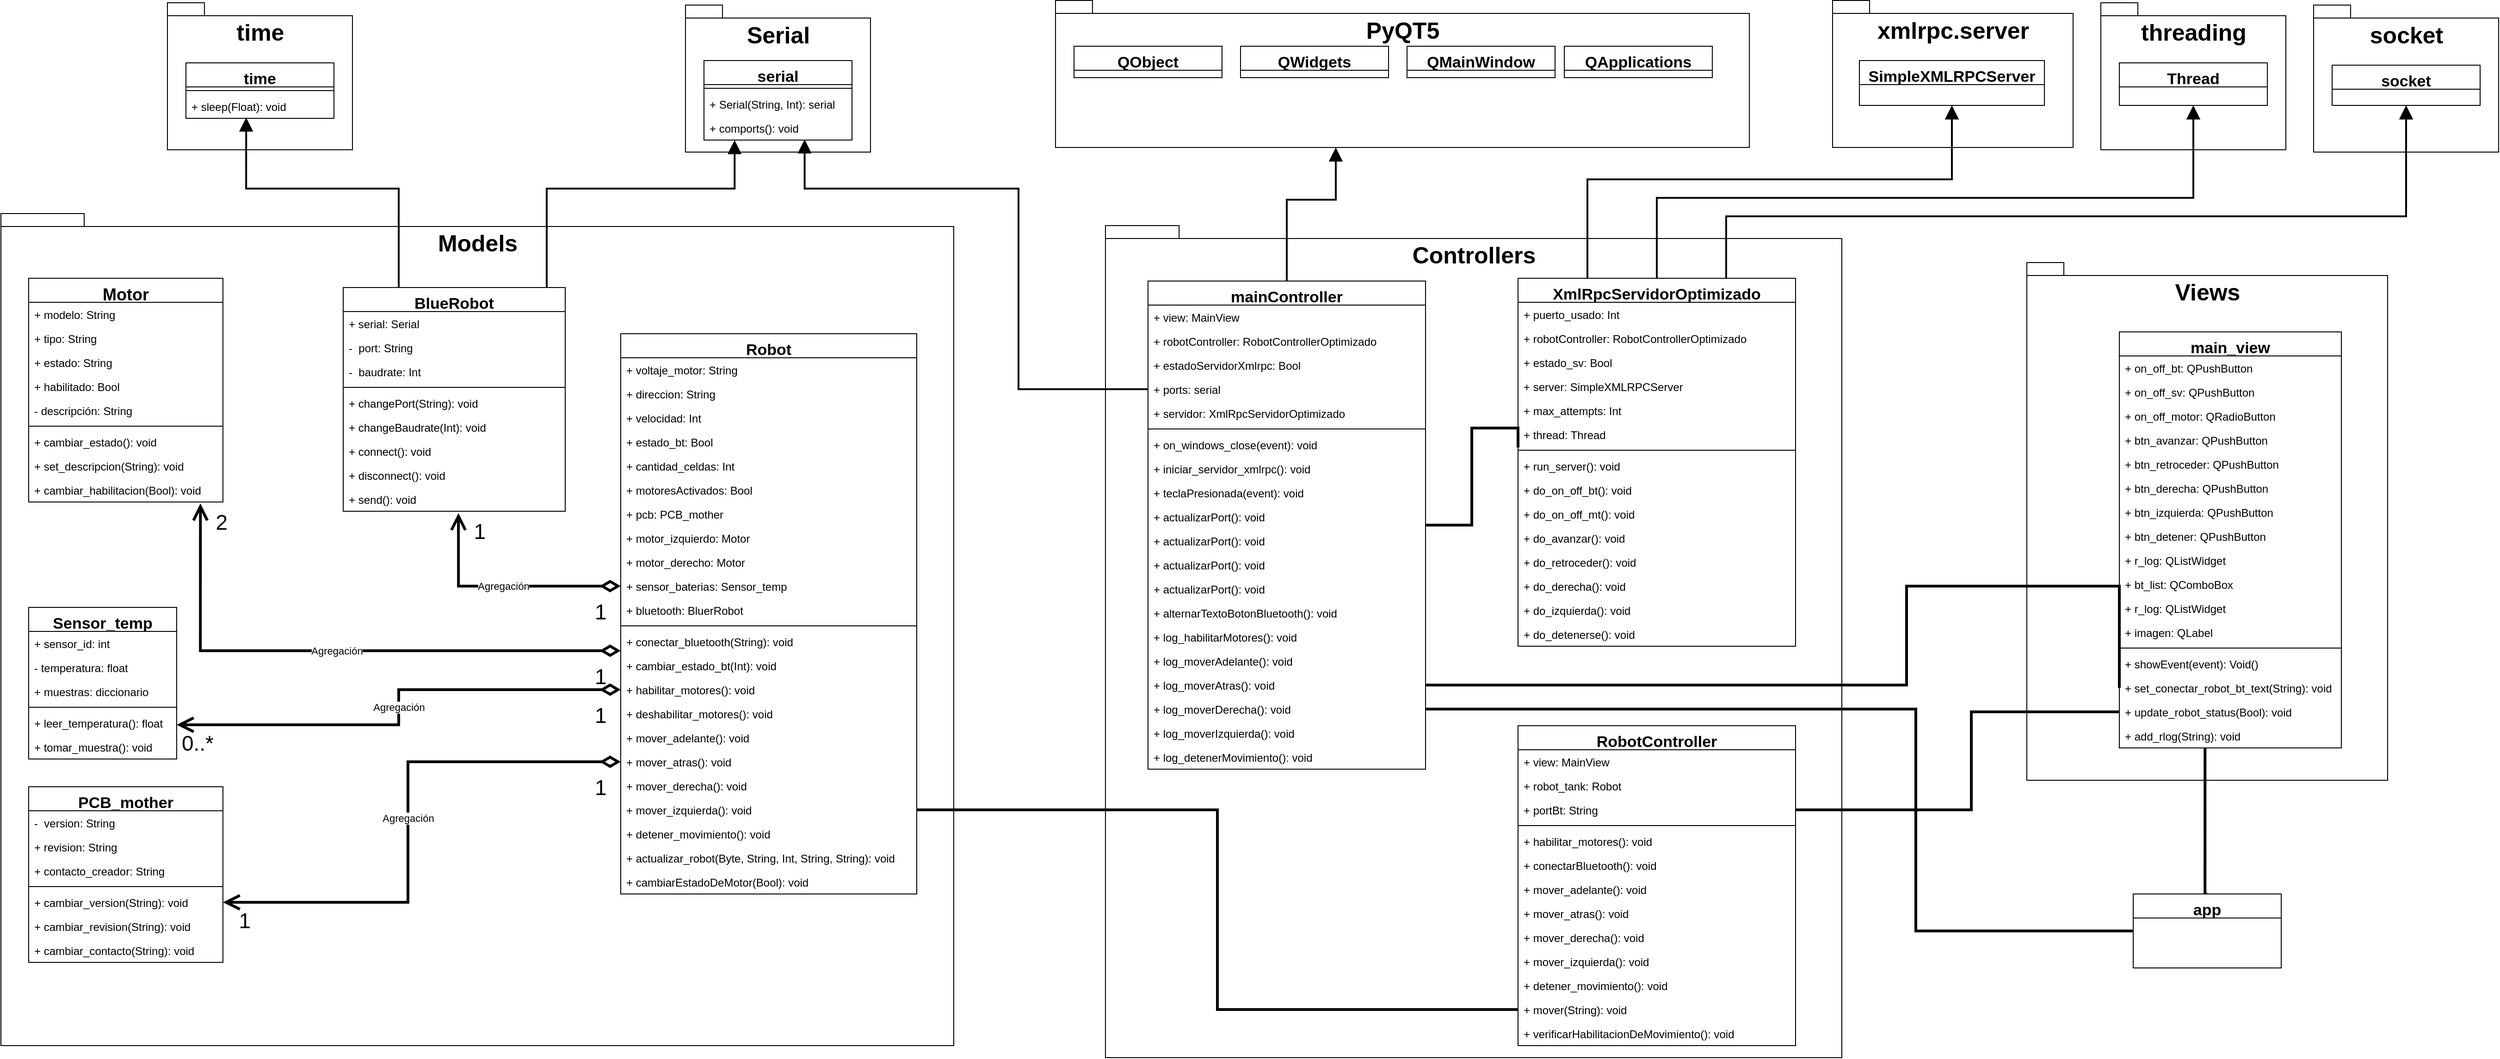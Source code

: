 <mxfile version="20.8.20" type="github">
  <diagram id="C5RBs43oDa-KdzZeNtuy" name="Page-1">
    <mxGraphModel dx="3452" dy="1373" grid="1" gridSize="10" guides="1" tooltips="1" connect="1" arrows="1" fold="1" page="1" pageScale="1" pageWidth="827" pageHeight="1169" background="none" math="0" shadow="0">
      <root>
        <mxCell id="WIyWlLk6GJQsqaUBKTNV-0" />
        <mxCell id="WIyWlLk6GJQsqaUBKTNV-1" parent="WIyWlLk6GJQsqaUBKTNV-0" />
        <mxCell id="2eaRCOAolLN9JBgcIaXe-118" value="&lt;font style=&quot;font-size: 25px;&quot;&gt;xmlrpc.server&lt;/font&gt;" style="shape=folder;fontStyle=1;spacingTop=10;tabWidth=40;tabHeight=14;tabPosition=left;html=1;verticalAlign=top;" vertex="1" parent="WIyWlLk6GJQsqaUBKTNV-1">
          <mxGeometry x="1200" y="16.5" width="260" height="159" as="geometry" />
        </mxCell>
        <mxCell id="2eaRCOAolLN9JBgcIaXe-107" value="&lt;font style=&quot;font-size: 25px;&quot;&gt;Views&lt;/font&gt;" style="shape=folder;fontStyle=1;spacingTop=10;tabWidth=40;tabHeight=14;tabPosition=left;html=1;verticalAlign=top;" vertex="1" parent="WIyWlLk6GJQsqaUBKTNV-1">
          <mxGeometry x="1410" y="300" width="390" height="560" as="geometry" />
        </mxCell>
        <mxCell id="2eaRCOAolLN9JBgcIaXe-0" value="&lt;font style=&quot;font-size: 25px;&quot;&gt;Models&lt;/font&gt;" style="shape=folder;fontStyle=1;spacingTop=10;tabWidth=40;tabHeight=14;tabPosition=left;html=1;verticalAlign=top;horizontal=1;" vertex="1" parent="WIyWlLk6GJQsqaUBKTNV-1">
          <mxGeometry x="-780" y="247" width="1030" height="900" as="geometry" />
        </mxCell>
        <mxCell id="2eaRCOAolLN9JBgcIaXe-1" value="main_view" style="swimlane;fontStyle=1;align=center;verticalAlign=top;childLayout=stackLayout;horizontal=1;startSize=26;horizontalStack=0;resizeParent=1;resizeParentMax=0;resizeLast=0;collapsible=1;marginBottom=0;labelBackgroundColor=none;fontSize=17;" vertex="1" parent="WIyWlLk6GJQsqaUBKTNV-1">
          <mxGeometry x="1510" y="375" width="240" height="450" as="geometry" />
        </mxCell>
        <mxCell id="2eaRCOAolLN9JBgcIaXe-2" value="+ on_off_bt: QPushButton" style="text;strokeColor=none;fillColor=none;align=left;verticalAlign=top;spacingLeft=4;spacingRight=4;overflow=hidden;rotatable=0;points=[[0,0.5],[1,0.5]];portConstraint=eastwest;" vertex="1" parent="2eaRCOAolLN9JBgcIaXe-1">
          <mxGeometry y="26" width="240" height="26" as="geometry" />
        </mxCell>
        <mxCell id="2eaRCOAolLN9JBgcIaXe-5" value="+ on_off_sv: QPushButton" style="text;strokeColor=none;fillColor=none;align=left;verticalAlign=top;spacingLeft=4;spacingRight=4;overflow=hidden;rotatable=0;points=[[0,0.5],[1,0.5]];portConstraint=eastwest;" vertex="1" parent="2eaRCOAolLN9JBgcIaXe-1">
          <mxGeometry y="52" width="240" height="26" as="geometry" />
        </mxCell>
        <mxCell id="2eaRCOAolLN9JBgcIaXe-6" value="+ on_off_motor: QRadioButton" style="text;strokeColor=none;fillColor=none;align=left;verticalAlign=top;spacingLeft=4;spacingRight=4;overflow=hidden;rotatable=0;points=[[0,0.5],[1,0.5]];portConstraint=eastwest;" vertex="1" parent="2eaRCOAolLN9JBgcIaXe-1">
          <mxGeometry y="78" width="240" height="26" as="geometry" />
        </mxCell>
        <mxCell id="2eaRCOAolLN9JBgcIaXe-109" value="+ btn_avanzar: QPushButton" style="text;strokeColor=none;fillColor=none;align=left;verticalAlign=top;spacingLeft=4;spacingRight=4;overflow=hidden;rotatable=0;points=[[0,0.5],[1,0.5]];portConstraint=eastwest;" vertex="1" parent="2eaRCOAolLN9JBgcIaXe-1">
          <mxGeometry y="104" width="240" height="26" as="geometry" />
        </mxCell>
        <mxCell id="2eaRCOAolLN9JBgcIaXe-110" value="+ btn_retroceder: QPushButton" style="text;strokeColor=none;fillColor=none;align=left;verticalAlign=top;spacingLeft=4;spacingRight=4;overflow=hidden;rotatable=0;points=[[0,0.5],[1,0.5]];portConstraint=eastwest;" vertex="1" parent="2eaRCOAolLN9JBgcIaXe-1">
          <mxGeometry y="130" width="240" height="26" as="geometry" />
        </mxCell>
        <mxCell id="2eaRCOAolLN9JBgcIaXe-111" value="+ btn_derecha: QPushButton" style="text;strokeColor=none;fillColor=none;align=left;verticalAlign=top;spacingLeft=4;spacingRight=4;overflow=hidden;rotatable=0;points=[[0,0.5],[1,0.5]];portConstraint=eastwest;" vertex="1" parent="2eaRCOAolLN9JBgcIaXe-1">
          <mxGeometry y="156" width="240" height="26" as="geometry" />
        </mxCell>
        <mxCell id="2eaRCOAolLN9JBgcIaXe-113" value="+ btn_izquierda: QPushButton" style="text;strokeColor=none;fillColor=none;align=left;verticalAlign=top;spacingLeft=4;spacingRight=4;overflow=hidden;rotatable=0;points=[[0,0.5],[1,0.5]];portConstraint=eastwest;" vertex="1" parent="2eaRCOAolLN9JBgcIaXe-1">
          <mxGeometry y="182" width="240" height="26" as="geometry" />
        </mxCell>
        <mxCell id="2eaRCOAolLN9JBgcIaXe-112" value="+ btn_detener: QPushButton" style="text;strokeColor=none;fillColor=none;align=left;verticalAlign=top;spacingLeft=4;spacingRight=4;overflow=hidden;rotatable=0;points=[[0,0.5],[1,0.5]];portConstraint=eastwest;" vertex="1" parent="2eaRCOAolLN9JBgcIaXe-1">
          <mxGeometry y="208" width="240" height="26" as="geometry" />
        </mxCell>
        <mxCell id="2eaRCOAolLN9JBgcIaXe-7" value="+ r_log: QListWidget" style="text;strokeColor=none;fillColor=none;align=left;verticalAlign=top;spacingLeft=4;spacingRight=4;overflow=hidden;rotatable=0;points=[[0,0.5],[1,0.5]];portConstraint=eastwest;" vertex="1" parent="2eaRCOAolLN9JBgcIaXe-1">
          <mxGeometry y="234" width="240" height="26" as="geometry" />
        </mxCell>
        <mxCell id="2eaRCOAolLN9JBgcIaXe-115" value="+ bt_list: QComboBox" style="text;strokeColor=none;fillColor=none;align=left;verticalAlign=top;spacingLeft=4;spacingRight=4;overflow=hidden;rotatable=0;points=[[0,0.5],[1,0.5]];portConstraint=eastwest;" vertex="1" parent="2eaRCOAolLN9JBgcIaXe-1">
          <mxGeometry y="260" width="240" height="26" as="geometry" />
        </mxCell>
        <mxCell id="2eaRCOAolLN9JBgcIaXe-114" value="+ r_log: QListWidget" style="text;strokeColor=none;fillColor=none;align=left;verticalAlign=top;spacingLeft=4;spacingRight=4;overflow=hidden;rotatable=0;points=[[0,0.5],[1,0.5]];portConstraint=eastwest;" vertex="1" parent="2eaRCOAolLN9JBgcIaXe-1">
          <mxGeometry y="286" width="240" height="26" as="geometry" />
        </mxCell>
        <mxCell id="2eaRCOAolLN9JBgcIaXe-116" value="+ imagen: QLabel" style="text;strokeColor=none;fillColor=none;align=left;verticalAlign=top;spacingLeft=4;spacingRight=4;overflow=hidden;rotatable=0;points=[[0,0.5],[1,0.5]];portConstraint=eastwest;" vertex="1" parent="2eaRCOAolLN9JBgcIaXe-1">
          <mxGeometry y="312" width="240" height="26" as="geometry" />
        </mxCell>
        <mxCell id="2eaRCOAolLN9JBgcIaXe-3" value="" style="line;strokeWidth=1;fillColor=none;align=left;verticalAlign=middle;spacingTop=-1;spacingLeft=3;spacingRight=3;rotatable=0;labelPosition=right;points=[];portConstraint=eastwest;strokeColor=inherit;labelBackgroundColor=none;" vertex="1" parent="2eaRCOAolLN9JBgcIaXe-1">
          <mxGeometry y="338" width="240" height="8" as="geometry" />
        </mxCell>
        <mxCell id="2eaRCOAolLN9JBgcIaXe-4" value="+ showEvent(event): Void()" style="text;strokeColor=none;fillColor=none;align=left;verticalAlign=top;spacingLeft=4;spacingRight=4;overflow=hidden;rotatable=0;points=[[0,0.5],[1,0.5]];portConstraint=eastwest;" vertex="1" parent="2eaRCOAolLN9JBgcIaXe-1">
          <mxGeometry y="346" width="240" height="26" as="geometry" />
        </mxCell>
        <mxCell id="2eaRCOAolLN9JBgcIaXe-8" value="+ set_conectar_robot_bt_text(String): void" style="text;strokeColor=none;fillColor=none;align=left;verticalAlign=top;spacingLeft=4;spacingRight=4;overflow=hidden;rotatable=0;points=[[0,0.5],[1,0.5]];portConstraint=eastwest;" vertex="1" parent="2eaRCOAolLN9JBgcIaXe-1">
          <mxGeometry y="372" width="240" height="26" as="geometry" />
        </mxCell>
        <mxCell id="2eaRCOAolLN9JBgcIaXe-9" value="+ update_robot_status(Bool): void" style="text;strokeColor=none;fillColor=none;align=left;verticalAlign=top;spacingLeft=4;spacingRight=4;overflow=hidden;rotatable=0;points=[[0,0.5],[1,0.5]];portConstraint=eastwest;" vertex="1" parent="2eaRCOAolLN9JBgcIaXe-1">
          <mxGeometry y="398" width="240" height="26" as="geometry" />
        </mxCell>
        <mxCell id="2eaRCOAolLN9JBgcIaXe-11" value="+ add_rlog(String): void" style="text;strokeColor=none;fillColor=none;align=left;verticalAlign=top;spacingLeft=4;spacingRight=4;overflow=hidden;rotatable=0;points=[[0,0.5],[1,0.5]];portConstraint=eastwest;" vertex="1" parent="2eaRCOAolLN9JBgcIaXe-1">
          <mxGeometry y="424" width="240" height="26" as="geometry" />
        </mxCell>
        <mxCell id="2eaRCOAolLN9JBgcIaXe-12" value="Sensor_temp" style="swimlane;fontStyle=1;align=center;verticalAlign=top;childLayout=stackLayout;horizontal=1;startSize=26;horizontalStack=0;resizeParent=1;resizeParentMax=0;resizeLast=0;collapsible=1;marginBottom=0;labelBackgroundColor=none;fontSize=17;" vertex="1" parent="WIyWlLk6GJQsqaUBKTNV-1">
          <mxGeometry x="-750" y="673" width="160" height="164" as="geometry" />
        </mxCell>
        <mxCell id="2eaRCOAolLN9JBgcIaXe-13" value="+ sensor_id: int" style="text;strokeColor=none;fillColor=none;align=left;verticalAlign=top;spacingLeft=4;spacingRight=4;overflow=hidden;rotatable=0;points=[[0,0.5],[1,0.5]];portConstraint=eastwest;" vertex="1" parent="2eaRCOAolLN9JBgcIaXe-12">
          <mxGeometry y="26" width="160" height="26" as="geometry" />
        </mxCell>
        <mxCell id="2eaRCOAolLN9JBgcIaXe-14" value="- temperatura: float" style="text;strokeColor=none;fillColor=none;align=left;verticalAlign=top;spacingLeft=4;spacingRight=4;overflow=hidden;rotatable=0;points=[[0,0.5],[1,0.5]];portConstraint=eastwest;" vertex="1" parent="2eaRCOAolLN9JBgcIaXe-12">
          <mxGeometry y="52" width="160" height="26" as="geometry" />
        </mxCell>
        <mxCell id="2eaRCOAolLN9JBgcIaXe-15" value="+ muestras: diccionario" style="text;strokeColor=none;fillColor=none;align=left;verticalAlign=top;spacingLeft=4;spacingRight=4;overflow=hidden;rotatable=0;points=[[0,0.5],[1,0.5]];portConstraint=eastwest;" vertex="1" parent="2eaRCOAolLN9JBgcIaXe-12">
          <mxGeometry y="78" width="160" height="26" as="geometry" />
        </mxCell>
        <mxCell id="2eaRCOAolLN9JBgcIaXe-17" value="" style="line;strokeWidth=1;fillColor=none;align=left;verticalAlign=middle;spacingTop=-1;spacingLeft=3;spacingRight=3;rotatable=0;labelPosition=right;points=[];portConstraint=eastwest;strokeColor=inherit;labelBackgroundColor=none;" vertex="1" parent="2eaRCOAolLN9JBgcIaXe-12">
          <mxGeometry y="104" width="160" height="8" as="geometry" />
        </mxCell>
        <mxCell id="2eaRCOAolLN9JBgcIaXe-18" value="+ leer_temperatura(): float" style="text;strokeColor=none;fillColor=none;align=left;verticalAlign=top;spacingLeft=4;spacingRight=4;overflow=hidden;rotatable=0;points=[[0,0.5],[1,0.5]];portConstraint=eastwest;" vertex="1" parent="2eaRCOAolLN9JBgcIaXe-12">
          <mxGeometry y="112" width="160" height="26" as="geometry" />
        </mxCell>
        <mxCell id="2eaRCOAolLN9JBgcIaXe-19" value="+ tomar_muestra(): void" style="text;strokeColor=none;fillColor=none;align=left;verticalAlign=top;spacingLeft=4;spacingRight=4;overflow=hidden;rotatable=0;points=[[0,0.5],[1,0.5]];portConstraint=eastwest;" vertex="1" parent="2eaRCOAolLN9JBgcIaXe-12">
          <mxGeometry y="138" width="160" height="26" as="geometry" />
        </mxCell>
        <mxCell id="2eaRCOAolLN9JBgcIaXe-23" value="Motor" style="swimlane;fontStyle=1;align=center;verticalAlign=top;childLayout=stackLayout;horizontal=1;startSize=26;horizontalStack=0;resizeParent=1;resizeParentMax=0;resizeLast=0;collapsible=1;marginBottom=0;labelBackgroundColor=none;fontSize=18;" vertex="1" parent="WIyWlLk6GJQsqaUBKTNV-1">
          <mxGeometry x="-750" y="317" width="210" height="242" as="geometry" />
        </mxCell>
        <mxCell id="2eaRCOAolLN9JBgcIaXe-24" value="+ modelo: String" style="text;strokeColor=none;fillColor=none;align=left;verticalAlign=top;spacingLeft=4;spacingRight=4;overflow=hidden;rotatable=0;points=[[0,0.5],[1,0.5]];portConstraint=eastwest;" vertex="1" parent="2eaRCOAolLN9JBgcIaXe-23">
          <mxGeometry y="26" width="210" height="26" as="geometry" />
        </mxCell>
        <mxCell id="2eaRCOAolLN9JBgcIaXe-25" value="+ tipo: String" style="text;strokeColor=none;fillColor=none;align=left;verticalAlign=top;spacingLeft=4;spacingRight=4;overflow=hidden;rotatable=0;points=[[0,0.5],[1,0.5]];portConstraint=eastwest;" vertex="1" parent="2eaRCOAolLN9JBgcIaXe-23">
          <mxGeometry y="52" width="210" height="26" as="geometry" />
        </mxCell>
        <mxCell id="2eaRCOAolLN9JBgcIaXe-30" value="+ estado: String" style="text;strokeColor=none;fillColor=none;align=left;verticalAlign=top;spacingLeft=4;spacingRight=4;overflow=hidden;rotatable=0;points=[[0,0.5],[1,0.5]];portConstraint=eastwest;" vertex="1" parent="2eaRCOAolLN9JBgcIaXe-23">
          <mxGeometry y="78" width="210" height="26" as="geometry" />
        </mxCell>
        <mxCell id="2eaRCOAolLN9JBgcIaXe-31" value="+ habilitado: Bool" style="text;strokeColor=none;fillColor=none;align=left;verticalAlign=top;spacingLeft=4;spacingRight=4;overflow=hidden;rotatable=0;points=[[0,0.5],[1,0.5]];portConstraint=eastwest;" vertex="1" parent="2eaRCOAolLN9JBgcIaXe-23">
          <mxGeometry y="104" width="210" height="26" as="geometry" />
        </mxCell>
        <mxCell id="2eaRCOAolLN9JBgcIaXe-26" value="- descripción: String" style="text;strokeColor=none;fillColor=none;align=left;verticalAlign=top;spacingLeft=4;spacingRight=4;overflow=hidden;rotatable=0;points=[[0,0.5],[1,0.5]];portConstraint=eastwest;" vertex="1" parent="2eaRCOAolLN9JBgcIaXe-23">
          <mxGeometry y="130" width="210" height="26" as="geometry" />
        </mxCell>
        <mxCell id="2eaRCOAolLN9JBgcIaXe-27" value="" style="line;strokeWidth=1;fillColor=none;align=left;verticalAlign=middle;spacingTop=-1;spacingLeft=3;spacingRight=3;rotatable=0;labelPosition=right;points=[];portConstraint=eastwest;strokeColor=inherit;labelBackgroundColor=none;" vertex="1" parent="2eaRCOAolLN9JBgcIaXe-23">
          <mxGeometry y="156" width="210" height="8" as="geometry" />
        </mxCell>
        <mxCell id="2eaRCOAolLN9JBgcIaXe-28" value="+ cambiar_estado(): void" style="text;strokeColor=none;fillColor=none;align=left;verticalAlign=top;spacingLeft=4;spacingRight=4;overflow=hidden;rotatable=0;points=[[0,0.5],[1,0.5]];portConstraint=eastwest;" vertex="1" parent="2eaRCOAolLN9JBgcIaXe-23">
          <mxGeometry y="164" width="210" height="26" as="geometry" />
        </mxCell>
        <mxCell id="2eaRCOAolLN9JBgcIaXe-29" value="+ set_descripcion(String): void" style="text;strokeColor=none;fillColor=none;align=left;verticalAlign=top;spacingLeft=4;spacingRight=4;overflow=hidden;rotatable=0;points=[[0,0.5],[1,0.5]];portConstraint=eastwest;" vertex="1" parent="2eaRCOAolLN9JBgcIaXe-23">
          <mxGeometry y="190" width="210" height="26" as="geometry" />
        </mxCell>
        <mxCell id="2eaRCOAolLN9JBgcIaXe-32" value="+ cambiar_habilitacion(Bool): void" style="text;strokeColor=none;fillColor=none;align=left;verticalAlign=top;spacingLeft=4;spacingRight=4;overflow=hidden;rotatable=0;points=[[0,0.5],[1,0.5]];portConstraint=eastwest;" vertex="1" parent="2eaRCOAolLN9JBgcIaXe-23">
          <mxGeometry y="216" width="210" height="26" as="geometry" />
        </mxCell>
        <mxCell id="2eaRCOAolLN9JBgcIaXe-33" value="PCB_mother" style="swimlane;fontStyle=1;align=center;verticalAlign=top;childLayout=stackLayout;horizontal=1;startSize=26;horizontalStack=0;resizeParent=1;resizeParentMax=0;resizeLast=0;collapsible=1;marginBottom=0;labelBackgroundColor=none;fontSize=17;" vertex="1" parent="WIyWlLk6GJQsqaUBKTNV-1">
          <mxGeometry x="-750" y="867" width="210" height="190" as="geometry" />
        </mxCell>
        <mxCell id="2eaRCOAolLN9JBgcIaXe-35" value="-  version: String" style="text;strokeColor=none;fillColor=none;align=left;verticalAlign=top;spacingLeft=4;spacingRight=4;overflow=hidden;rotatable=0;points=[[0,0.5],[1,0.5]];portConstraint=eastwest;" vertex="1" parent="2eaRCOAolLN9JBgcIaXe-33">
          <mxGeometry y="26" width="210" height="26" as="geometry" />
        </mxCell>
        <mxCell id="2eaRCOAolLN9JBgcIaXe-36" value="+ revision: String" style="text;strokeColor=none;fillColor=none;align=left;verticalAlign=top;spacingLeft=4;spacingRight=4;overflow=hidden;rotatable=0;points=[[0,0.5],[1,0.5]];portConstraint=eastwest;" vertex="1" parent="2eaRCOAolLN9JBgcIaXe-33">
          <mxGeometry y="52" width="210" height="26" as="geometry" />
        </mxCell>
        <mxCell id="2eaRCOAolLN9JBgcIaXe-37" value="+ contacto_creador: String" style="text;strokeColor=none;fillColor=none;align=left;verticalAlign=top;spacingLeft=4;spacingRight=4;overflow=hidden;rotatable=0;points=[[0,0.5],[1,0.5]];portConstraint=eastwest;" vertex="1" parent="2eaRCOAolLN9JBgcIaXe-33">
          <mxGeometry y="78" width="210" height="26" as="geometry" />
        </mxCell>
        <mxCell id="2eaRCOAolLN9JBgcIaXe-39" value="" style="line;strokeWidth=1;fillColor=none;align=left;verticalAlign=middle;spacingTop=-1;spacingLeft=3;spacingRight=3;rotatable=0;labelPosition=right;points=[];portConstraint=eastwest;strokeColor=inherit;labelBackgroundColor=none;" vertex="1" parent="2eaRCOAolLN9JBgcIaXe-33">
          <mxGeometry y="104" width="210" height="8" as="geometry" />
        </mxCell>
        <mxCell id="2eaRCOAolLN9JBgcIaXe-40" value="+ cambiar_version(String): void" style="text;strokeColor=none;fillColor=none;align=left;verticalAlign=top;spacingLeft=4;spacingRight=4;overflow=hidden;rotatable=0;points=[[0,0.5],[1,0.5]];portConstraint=eastwest;" vertex="1" parent="2eaRCOAolLN9JBgcIaXe-33">
          <mxGeometry y="112" width="210" height="26" as="geometry" />
        </mxCell>
        <mxCell id="2eaRCOAolLN9JBgcIaXe-41" value="+ cambiar_revision(String): void" style="text;strokeColor=none;fillColor=none;align=left;verticalAlign=top;spacingLeft=4;spacingRight=4;overflow=hidden;rotatable=0;points=[[0,0.5],[1,0.5]];portConstraint=eastwest;" vertex="1" parent="2eaRCOAolLN9JBgcIaXe-33">
          <mxGeometry y="138" width="210" height="26" as="geometry" />
        </mxCell>
        <mxCell id="2eaRCOAolLN9JBgcIaXe-42" value="+ cambiar_contacto(String): void" style="text;strokeColor=none;fillColor=none;align=left;verticalAlign=top;spacingLeft=4;spacingRight=4;overflow=hidden;rotatable=0;points=[[0,0.5],[1,0.5]];portConstraint=eastwest;" vertex="1" parent="2eaRCOAolLN9JBgcIaXe-33">
          <mxGeometry y="164" width="210" height="26" as="geometry" />
        </mxCell>
        <mxCell id="2eaRCOAolLN9JBgcIaXe-43" value="BlueRobot" style="swimlane;fontStyle=1;align=center;verticalAlign=top;childLayout=stackLayout;horizontal=1;startSize=26;horizontalStack=0;resizeParent=1;resizeParentMax=0;resizeLast=0;collapsible=1;marginBottom=0;labelBackgroundColor=none;fontSize=17;" vertex="1" parent="WIyWlLk6GJQsqaUBKTNV-1">
          <mxGeometry x="-410" y="327" width="240" height="242" as="geometry" />
        </mxCell>
        <mxCell id="2eaRCOAolLN9JBgcIaXe-44" value="+ serial: Serial" style="text;strokeColor=none;fillColor=none;align=left;verticalAlign=top;spacingLeft=4;spacingRight=4;overflow=hidden;rotatable=0;points=[[0,0.5],[1,0.5]];portConstraint=eastwest;" vertex="1" parent="2eaRCOAolLN9JBgcIaXe-43">
          <mxGeometry y="26" width="240" height="26" as="geometry" />
        </mxCell>
        <mxCell id="2eaRCOAolLN9JBgcIaXe-45" value="-  port: String" style="text;strokeColor=none;fillColor=none;align=left;verticalAlign=top;spacingLeft=4;spacingRight=4;overflow=hidden;rotatable=0;points=[[0,0.5],[1,0.5]];portConstraint=eastwest;" vertex="1" parent="2eaRCOAolLN9JBgcIaXe-43">
          <mxGeometry y="52" width="240" height="26" as="geometry" />
        </mxCell>
        <mxCell id="2eaRCOAolLN9JBgcIaXe-46" value="-  baudrate: Int" style="text;strokeColor=none;fillColor=none;align=left;verticalAlign=top;spacingLeft=4;spacingRight=4;overflow=hidden;rotatable=0;points=[[0,0.5],[1,0.5]];portConstraint=eastwest;" vertex="1" parent="2eaRCOAolLN9JBgcIaXe-43">
          <mxGeometry y="78" width="240" height="26" as="geometry" />
        </mxCell>
        <mxCell id="2eaRCOAolLN9JBgcIaXe-48" value="" style="line;strokeWidth=1;fillColor=none;align=left;verticalAlign=middle;spacingTop=-1;spacingLeft=3;spacingRight=3;rotatable=0;labelPosition=right;points=[];portConstraint=eastwest;strokeColor=inherit;labelBackgroundColor=none;" vertex="1" parent="2eaRCOAolLN9JBgcIaXe-43">
          <mxGeometry y="104" width="240" height="8" as="geometry" />
        </mxCell>
        <mxCell id="2eaRCOAolLN9JBgcIaXe-49" value="+ changePort(String): void" style="text;strokeColor=none;fillColor=none;align=left;verticalAlign=top;spacingLeft=4;spacingRight=4;overflow=hidden;rotatable=0;points=[[0,0.5],[1,0.5]];portConstraint=eastwest;" vertex="1" parent="2eaRCOAolLN9JBgcIaXe-43">
          <mxGeometry y="112" width="240" height="26" as="geometry" />
        </mxCell>
        <mxCell id="2eaRCOAolLN9JBgcIaXe-50" value="+ changeBaudrate(Int): void" style="text;strokeColor=none;fillColor=none;align=left;verticalAlign=top;spacingLeft=4;spacingRight=4;overflow=hidden;rotatable=0;points=[[0,0.5],[1,0.5]];portConstraint=eastwest;" vertex="1" parent="2eaRCOAolLN9JBgcIaXe-43">
          <mxGeometry y="138" width="240" height="26" as="geometry" />
        </mxCell>
        <mxCell id="2eaRCOAolLN9JBgcIaXe-51" value="+ connect(): void" style="text;strokeColor=none;fillColor=none;align=left;verticalAlign=top;spacingLeft=4;spacingRight=4;overflow=hidden;rotatable=0;points=[[0,0.5],[1,0.5]];portConstraint=eastwest;" vertex="1" parent="2eaRCOAolLN9JBgcIaXe-43">
          <mxGeometry y="164" width="240" height="26" as="geometry" />
        </mxCell>
        <mxCell id="2eaRCOAolLN9JBgcIaXe-52" value="+ disconnect(): void" style="text;strokeColor=none;fillColor=none;align=left;verticalAlign=top;spacingLeft=4;spacingRight=4;overflow=hidden;rotatable=0;points=[[0,0.5],[1,0.5]];portConstraint=eastwest;" vertex="1" parent="2eaRCOAolLN9JBgcIaXe-43">
          <mxGeometry y="190" width="240" height="26" as="geometry" />
        </mxCell>
        <mxCell id="2eaRCOAolLN9JBgcIaXe-53" value="+ send(): void" style="text;strokeColor=none;fillColor=none;align=left;verticalAlign=top;spacingLeft=4;spacingRight=4;overflow=hidden;rotatable=0;points=[[0,0.5],[1,0.5]];portConstraint=eastwest;" vertex="1" parent="2eaRCOAolLN9JBgcIaXe-43">
          <mxGeometry y="216" width="240" height="26" as="geometry" />
        </mxCell>
        <mxCell id="2eaRCOAolLN9JBgcIaXe-54" value="&lt;font style=&quot;font-size: 25px;&quot;&gt;Serial&lt;/font&gt;" style="shape=folder;fontStyle=1;spacingTop=10;tabWidth=40;tabHeight=14;tabPosition=left;html=1;verticalAlign=top;" vertex="1" parent="WIyWlLk6GJQsqaUBKTNV-1">
          <mxGeometry x="-40" y="21.5" width="200" height="159" as="geometry" />
        </mxCell>
        <mxCell id="2eaRCOAolLN9JBgcIaXe-55" value="serial" style="swimlane;fontStyle=1;align=center;verticalAlign=top;childLayout=stackLayout;horizontal=1;startSize=26;horizontalStack=0;resizeParent=1;resizeParentMax=0;resizeLast=0;collapsible=1;marginBottom=0;labelBackgroundColor=none;fontSize=17;" vertex="1" parent="WIyWlLk6GJQsqaUBKTNV-1">
          <mxGeometry x="-20" y="81.5" width="160" height="86" as="geometry" />
        </mxCell>
        <mxCell id="2eaRCOAolLN9JBgcIaXe-59" value="" style="line;strokeWidth=1;fillColor=none;align=left;verticalAlign=middle;spacingTop=-1;spacingLeft=3;spacingRight=3;rotatable=0;labelPosition=right;points=[];portConstraint=eastwest;strokeColor=inherit;labelBackgroundColor=none;" vertex="1" parent="2eaRCOAolLN9JBgcIaXe-55">
          <mxGeometry y="26" width="160" height="8" as="geometry" />
        </mxCell>
        <mxCell id="2eaRCOAolLN9JBgcIaXe-60" value="+ Serial(String, Int): serial" style="text;strokeColor=none;fillColor=none;align=left;verticalAlign=top;spacingLeft=4;spacingRight=4;overflow=hidden;rotatable=0;points=[[0,0.5],[1,0.5]];portConstraint=eastwest;" vertex="1" parent="2eaRCOAolLN9JBgcIaXe-55">
          <mxGeometry y="34" width="160" height="26" as="geometry" />
        </mxCell>
        <mxCell id="2eaRCOAolLN9JBgcIaXe-125" value="+ comports(): void" style="text;strokeColor=none;fillColor=none;align=left;verticalAlign=top;spacingLeft=4;spacingRight=4;overflow=hidden;rotatable=0;points=[[0,0.5],[1,0.5]];portConstraint=eastwest;" vertex="1" parent="2eaRCOAolLN9JBgcIaXe-55">
          <mxGeometry y="60" width="160" height="26" as="geometry" />
        </mxCell>
        <mxCell id="2eaRCOAolLN9JBgcIaXe-62" value="&lt;font style=&quot;font-size: 25px;&quot;&gt;time&lt;/font&gt;" style="shape=folder;fontStyle=1;spacingTop=10;tabWidth=40;tabHeight=14;tabPosition=left;html=1;verticalAlign=top;" vertex="1" parent="WIyWlLk6GJQsqaUBKTNV-1">
          <mxGeometry x="-600" y="19" width="200" height="159" as="geometry" />
        </mxCell>
        <mxCell id="2eaRCOAolLN9JBgcIaXe-63" value="time" style="swimlane;fontStyle=1;align=center;verticalAlign=top;childLayout=stackLayout;horizontal=1;startSize=26;horizontalStack=0;resizeParent=1;resizeParentMax=0;resizeLast=0;collapsible=1;marginBottom=0;labelBackgroundColor=none;fontSize=17;" vertex="1" parent="WIyWlLk6GJQsqaUBKTNV-1">
          <mxGeometry x="-580" y="84" width="160" height="60" as="geometry" />
        </mxCell>
        <mxCell id="2eaRCOAolLN9JBgcIaXe-64" value="" style="line;strokeWidth=1;fillColor=none;align=left;verticalAlign=middle;spacingTop=-1;spacingLeft=3;spacingRight=3;rotatable=0;labelPosition=right;points=[];portConstraint=eastwest;strokeColor=inherit;labelBackgroundColor=none;" vertex="1" parent="2eaRCOAolLN9JBgcIaXe-63">
          <mxGeometry y="26" width="160" height="8" as="geometry" />
        </mxCell>
        <mxCell id="2eaRCOAolLN9JBgcIaXe-65" value="+ sleep(Float): void" style="text;strokeColor=none;fillColor=none;align=left;verticalAlign=top;spacingLeft=4;spacingRight=4;overflow=hidden;rotatable=0;points=[[0,0.5],[1,0.5]];portConstraint=eastwest;" vertex="1" parent="2eaRCOAolLN9JBgcIaXe-63">
          <mxGeometry y="34" width="160" height="26" as="geometry" />
        </mxCell>
        <mxCell id="2eaRCOAolLN9JBgcIaXe-73" value="Robot" style="swimlane;fontStyle=1;align=center;verticalAlign=top;childLayout=stackLayout;horizontal=1;startSize=26;horizontalStack=0;resizeParent=1;resizeParentMax=0;resizeLast=0;collapsible=1;marginBottom=0;labelBackgroundColor=none;fontSize=17;" vertex="1" parent="WIyWlLk6GJQsqaUBKTNV-1">
          <mxGeometry x="-110" y="377" width="320" height="606" as="geometry">
            <mxRectangle x="660" y="120" width="70" height="30" as="alternateBounds" />
          </mxGeometry>
        </mxCell>
        <mxCell id="2eaRCOAolLN9JBgcIaXe-74" value="+ voltaje_motor: String" style="text;strokeColor=none;fillColor=none;align=left;verticalAlign=top;spacingLeft=4;spacingRight=4;overflow=hidden;rotatable=0;points=[[0,0.5],[1,0.5]];portConstraint=eastwest;" vertex="1" parent="2eaRCOAolLN9JBgcIaXe-73">
          <mxGeometry y="26" width="320" height="26" as="geometry" />
        </mxCell>
        <mxCell id="2eaRCOAolLN9JBgcIaXe-83" value="+ direccion: String" style="text;strokeColor=none;fillColor=none;align=left;verticalAlign=top;spacingLeft=4;spacingRight=4;overflow=hidden;rotatable=0;points=[[0,0.5],[1,0.5]];portConstraint=eastwest;" vertex="1" parent="2eaRCOAolLN9JBgcIaXe-73">
          <mxGeometry y="52" width="320" height="26" as="geometry" />
        </mxCell>
        <mxCell id="2eaRCOAolLN9JBgcIaXe-84" value="+ velocidad: Int" style="text;strokeColor=none;fillColor=none;align=left;verticalAlign=top;spacingLeft=4;spacingRight=4;overflow=hidden;rotatable=0;points=[[0,0.5],[1,0.5]];portConstraint=eastwest;" vertex="1" parent="2eaRCOAolLN9JBgcIaXe-73">
          <mxGeometry y="78" width="320" height="26" as="geometry" />
        </mxCell>
        <mxCell id="2eaRCOAolLN9JBgcIaXe-85" value="+ estado_bt: Bool" style="text;strokeColor=none;fillColor=none;align=left;verticalAlign=top;spacingLeft=4;spacingRight=4;overflow=hidden;rotatable=0;points=[[0,0.5],[1,0.5]];portConstraint=eastwest;" vertex="1" parent="2eaRCOAolLN9JBgcIaXe-73">
          <mxGeometry y="104" width="320" height="26" as="geometry" />
        </mxCell>
        <mxCell id="2eaRCOAolLN9JBgcIaXe-86" value="+ cantidad_celdas: Int" style="text;strokeColor=none;fillColor=none;align=left;verticalAlign=top;spacingLeft=4;spacingRight=4;overflow=hidden;rotatable=0;points=[[0,0.5],[1,0.5]];portConstraint=eastwest;" vertex="1" parent="2eaRCOAolLN9JBgcIaXe-73">
          <mxGeometry y="130" width="320" height="26" as="geometry" />
        </mxCell>
        <mxCell id="2eaRCOAolLN9JBgcIaXe-87" value="+ motoresActivados: Bool" style="text;strokeColor=none;fillColor=none;align=left;verticalAlign=top;spacingLeft=4;spacingRight=4;overflow=hidden;rotatable=0;points=[[0,0.5],[1,0.5]];portConstraint=eastwest;" vertex="1" parent="2eaRCOAolLN9JBgcIaXe-73">
          <mxGeometry y="156" width="320" height="26" as="geometry" />
        </mxCell>
        <mxCell id="2eaRCOAolLN9JBgcIaXe-88" value="+ pcb: PCB_mother" style="text;strokeColor=none;fillColor=none;align=left;verticalAlign=top;spacingLeft=4;spacingRight=4;overflow=hidden;rotatable=0;points=[[0,0.5],[1,0.5]];portConstraint=eastwest;" vertex="1" parent="2eaRCOAolLN9JBgcIaXe-73">
          <mxGeometry y="182" width="320" height="26" as="geometry" />
        </mxCell>
        <mxCell id="2eaRCOAolLN9JBgcIaXe-89" value="+ motor_izquierdo: Motor" style="text;strokeColor=none;fillColor=none;align=left;verticalAlign=top;spacingLeft=4;spacingRight=4;overflow=hidden;rotatable=0;points=[[0,0.5],[1,0.5]];portConstraint=eastwest;" vertex="1" parent="2eaRCOAolLN9JBgcIaXe-73">
          <mxGeometry y="208" width="320" height="26" as="geometry" />
        </mxCell>
        <mxCell id="2eaRCOAolLN9JBgcIaXe-93" value="+ motor_derecho: Motor" style="text;strokeColor=none;fillColor=none;align=left;verticalAlign=top;spacingLeft=4;spacingRight=4;overflow=hidden;rotatable=0;points=[[0,0.5],[1,0.5]];portConstraint=eastwest;" vertex="1" parent="2eaRCOAolLN9JBgcIaXe-73">
          <mxGeometry y="234" width="320" height="26" as="geometry" />
        </mxCell>
        <mxCell id="2eaRCOAolLN9JBgcIaXe-91" value="+ sensor_baterias: Sensor_temp" style="text;strokeColor=none;fillColor=none;align=left;verticalAlign=top;spacingLeft=4;spacingRight=4;overflow=hidden;rotatable=0;points=[[0,0.5],[1,0.5]];portConstraint=eastwest;" vertex="1" parent="2eaRCOAolLN9JBgcIaXe-73">
          <mxGeometry y="260" width="320" height="26" as="geometry" />
        </mxCell>
        <mxCell id="2eaRCOAolLN9JBgcIaXe-90" value="+ bluetooth: BluerRobot" style="text;strokeColor=none;fillColor=none;align=left;verticalAlign=top;spacingLeft=4;spacingRight=4;overflow=hidden;rotatable=0;points=[[0,0.5],[1,0.5]];portConstraint=eastwest;" vertex="1" parent="2eaRCOAolLN9JBgcIaXe-73">
          <mxGeometry y="286" width="320" height="26" as="geometry" />
        </mxCell>
        <mxCell id="2eaRCOAolLN9JBgcIaXe-77" value="" style="line;strokeWidth=1;fillColor=none;align=left;verticalAlign=middle;spacingTop=-1;spacingLeft=3;spacingRight=3;rotatable=0;labelPosition=right;points=[];portConstraint=eastwest;strokeColor=inherit;labelBackgroundColor=none;" vertex="1" parent="2eaRCOAolLN9JBgcIaXe-73">
          <mxGeometry y="312" width="320" height="8" as="geometry" />
        </mxCell>
        <mxCell id="2eaRCOAolLN9JBgcIaXe-78" value="+ conectar_bluetooth(String): void" style="text;strokeColor=none;fillColor=none;align=left;verticalAlign=top;spacingLeft=4;spacingRight=4;overflow=hidden;rotatable=0;points=[[0,0.5],[1,0.5]];portConstraint=eastwest;" vertex="1" parent="2eaRCOAolLN9JBgcIaXe-73">
          <mxGeometry y="320" width="320" height="26" as="geometry" />
        </mxCell>
        <mxCell id="2eaRCOAolLN9JBgcIaXe-79" value="+ cambiar_estado_bt(Int): void" style="text;strokeColor=none;fillColor=none;align=left;verticalAlign=top;spacingLeft=4;spacingRight=4;overflow=hidden;rotatable=0;points=[[0,0.5],[1,0.5]];portConstraint=eastwest;" vertex="1" parent="2eaRCOAolLN9JBgcIaXe-73">
          <mxGeometry y="346" width="320" height="26" as="geometry" />
        </mxCell>
        <mxCell id="2eaRCOAolLN9JBgcIaXe-80" value="+ habilitar_motores(): void" style="text;strokeColor=none;fillColor=none;align=left;verticalAlign=top;spacingLeft=4;spacingRight=4;overflow=hidden;rotatable=0;points=[[0,0.5],[1,0.5]];portConstraint=eastwest;" vertex="1" parent="2eaRCOAolLN9JBgcIaXe-73">
          <mxGeometry y="372" width="320" height="26" as="geometry" />
        </mxCell>
        <mxCell id="2eaRCOAolLN9JBgcIaXe-94" value="+ deshabilitar_motores(): void" style="text;strokeColor=none;fillColor=none;align=left;verticalAlign=top;spacingLeft=4;spacingRight=4;overflow=hidden;rotatable=0;points=[[0,0.5],[1,0.5]];portConstraint=eastwest;" vertex="1" parent="2eaRCOAolLN9JBgcIaXe-73">
          <mxGeometry y="398" width="320" height="26" as="geometry" />
        </mxCell>
        <mxCell id="2eaRCOAolLN9JBgcIaXe-96" value="+ mover_adelante(): void" style="text;strokeColor=none;fillColor=none;align=left;verticalAlign=top;spacingLeft=4;spacingRight=4;overflow=hidden;rotatable=0;points=[[0,0.5],[1,0.5]];portConstraint=eastwest;" vertex="1" parent="2eaRCOAolLN9JBgcIaXe-73">
          <mxGeometry y="424" width="320" height="26" as="geometry" />
        </mxCell>
        <mxCell id="2eaRCOAolLN9JBgcIaXe-98" value="+ mover_atras(): void" style="text;strokeColor=none;fillColor=none;align=left;verticalAlign=top;spacingLeft=4;spacingRight=4;overflow=hidden;rotatable=0;points=[[0,0.5],[1,0.5]];portConstraint=eastwest;" vertex="1" parent="2eaRCOAolLN9JBgcIaXe-73">
          <mxGeometry y="450" width="320" height="26" as="geometry" />
        </mxCell>
        <mxCell id="2eaRCOAolLN9JBgcIaXe-99" value="+ mover_derecha(): void" style="text;strokeColor=none;fillColor=none;align=left;verticalAlign=top;spacingLeft=4;spacingRight=4;overflow=hidden;rotatable=0;points=[[0,0.5],[1,0.5]];portConstraint=eastwest;" vertex="1" parent="2eaRCOAolLN9JBgcIaXe-73">
          <mxGeometry y="476" width="320" height="26" as="geometry" />
        </mxCell>
        <mxCell id="2eaRCOAolLN9JBgcIaXe-101" value="+ mover_izquierda(): void" style="text;strokeColor=none;fillColor=none;align=left;verticalAlign=top;spacingLeft=4;spacingRight=4;overflow=hidden;rotatable=0;points=[[0,0.5],[1,0.5]];portConstraint=eastwest;" vertex="1" parent="2eaRCOAolLN9JBgcIaXe-73">
          <mxGeometry y="502" width="320" height="26" as="geometry" />
        </mxCell>
        <mxCell id="2eaRCOAolLN9JBgcIaXe-100" value="+ detener_movimiento(): void" style="text;strokeColor=none;fillColor=none;align=left;verticalAlign=top;spacingLeft=4;spacingRight=4;overflow=hidden;rotatable=0;points=[[0,0.5],[1,0.5]];portConstraint=eastwest;" vertex="1" parent="2eaRCOAolLN9JBgcIaXe-73">
          <mxGeometry y="528" width="320" height="26" as="geometry" />
        </mxCell>
        <mxCell id="2eaRCOAolLN9JBgcIaXe-97" value="+ actualizar_robot(Byte, String, Int, String, String): void" style="text;strokeColor=none;fillColor=none;align=left;verticalAlign=top;spacingLeft=4;spacingRight=4;overflow=hidden;rotatable=0;points=[[0,0.5],[1,0.5]];portConstraint=eastwest;" vertex="1" parent="2eaRCOAolLN9JBgcIaXe-73">
          <mxGeometry y="554" width="320" height="26" as="geometry" />
        </mxCell>
        <mxCell id="2eaRCOAolLN9JBgcIaXe-95" value="+ cambiarEstadoDeMotor(Bool): void" style="text;strokeColor=none;fillColor=none;align=left;verticalAlign=top;spacingLeft=4;spacingRight=4;overflow=hidden;rotatable=0;points=[[0,0.5],[1,0.5]];portConstraint=eastwest;" vertex="1" parent="2eaRCOAolLN9JBgcIaXe-73">
          <mxGeometry y="580" width="320" height="26" as="geometry" />
        </mxCell>
        <mxCell id="2eaRCOAolLN9JBgcIaXe-108" value="&lt;font style=&quot;font-size: 25px;&quot;&gt;Controllers&lt;/font&gt;" style="shape=folder;fontStyle=1;spacingTop=10;tabWidth=40;tabHeight=14;tabPosition=left;html=1;verticalAlign=top;" vertex="1" parent="WIyWlLk6GJQsqaUBKTNV-1">
          <mxGeometry x="414" y="260" width="796" height="900" as="geometry" />
        </mxCell>
        <mxCell id="2eaRCOAolLN9JBgcIaXe-119" value="SimpleXMLRPCServer" style="swimlane;fontStyle=1;align=center;verticalAlign=top;childLayout=stackLayout;horizontal=1;startSize=26;horizontalStack=0;resizeParent=1;resizeParentMax=0;resizeLast=0;collapsible=1;marginBottom=0;labelBackgroundColor=none;fontSize=17;" vertex="1" parent="WIyWlLk6GJQsqaUBKTNV-1">
          <mxGeometry x="1229" y="81.5" width="200" height="48.5" as="geometry" />
        </mxCell>
        <mxCell id="2eaRCOAolLN9JBgcIaXe-122" value="&lt;font style=&quot;font-size: 25px;&quot;&gt;PyQT5&lt;/font&gt;" style="shape=folder;fontStyle=1;spacingTop=10;tabWidth=40;tabHeight=14;tabPosition=left;html=1;verticalAlign=top;" vertex="1" parent="WIyWlLk6GJQsqaUBKTNV-1">
          <mxGeometry x="360" y="16.5" width="750" height="159" as="geometry" />
        </mxCell>
        <mxCell id="2eaRCOAolLN9JBgcIaXe-123" value="QObject" style="swimlane;fontStyle=1;align=center;verticalAlign=top;childLayout=stackLayout;horizontal=1;startSize=26;horizontalStack=0;resizeParent=1;resizeParentMax=0;resizeLast=0;collapsible=1;marginBottom=0;labelBackgroundColor=none;fontSize=17;" vertex="1" parent="WIyWlLk6GJQsqaUBKTNV-1">
          <mxGeometry x="380" y="66" width="160" height="34" as="geometry" />
        </mxCell>
        <mxCell id="2eaRCOAolLN9JBgcIaXe-126" value="mainController" style="swimlane;fontStyle=1;align=center;verticalAlign=top;childLayout=stackLayout;horizontal=1;startSize=26;horizontalStack=0;resizeParent=1;resizeParentMax=0;resizeLast=0;collapsible=1;marginBottom=0;labelBackgroundColor=none;fontSize=17;" vertex="1" parent="WIyWlLk6GJQsqaUBKTNV-1">
          <mxGeometry x="460" y="320" width="300" height="528" as="geometry" />
        </mxCell>
        <mxCell id="2eaRCOAolLN9JBgcIaXe-127" value="+ view: MainView" style="text;strokeColor=none;fillColor=none;align=left;verticalAlign=top;spacingLeft=4;spacingRight=4;overflow=hidden;rotatable=0;points=[[0,0.5],[1,0.5]];portConstraint=eastwest;" vertex="1" parent="2eaRCOAolLN9JBgcIaXe-126">
          <mxGeometry y="26" width="300" height="26" as="geometry" />
        </mxCell>
        <mxCell id="2eaRCOAolLN9JBgcIaXe-128" value="+ robotController: RobotControllerOptimizado" style="text;strokeColor=none;fillColor=none;align=left;verticalAlign=top;spacingLeft=4;spacingRight=4;overflow=hidden;rotatable=0;points=[[0,0.5],[1,0.5]];portConstraint=eastwest;" vertex="1" parent="2eaRCOAolLN9JBgcIaXe-126">
          <mxGeometry y="52" width="300" height="26" as="geometry" />
        </mxCell>
        <mxCell id="2eaRCOAolLN9JBgcIaXe-129" value="+ estadoServidorXmlrpc: Bool" style="text;strokeColor=none;fillColor=none;align=left;verticalAlign=top;spacingLeft=4;spacingRight=4;overflow=hidden;rotatable=0;points=[[0,0.5],[1,0.5]];portConstraint=eastwest;" vertex="1" parent="2eaRCOAolLN9JBgcIaXe-126">
          <mxGeometry y="78" width="300" height="26" as="geometry" />
        </mxCell>
        <mxCell id="2eaRCOAolLN9JBgcIaXe-138" value="+ ports: serial" style="text;strokeColor=none;fillColor=none;align=left;verticalAlign=top;spacingLeft=4;spacingRight=4;overflow=hidden;rotatable=0;points=[[0,0.5],[1,0.5]];portConstraint=eastwest;" vertex="1" parent="2eaRCOAolLN9JBgcIaXe-126">
          <mxGeometry y="104" width="300" height="26" as="geometry" />
        </mxCell>
        <mxCell id="2eaRCOAolLN9JBgcIaXe-144" value="+ servidor: XmlRpcServidorOptimizado" style="text;strokeColor=none;fillColor=none;align=left;verticalAlign=top;spacingLeft=4;spacingRight=4;overflow=hidden;rotatable=0;points=[[0,0.5],[1,0.5]];portConstraint=eastwest;" vertex="1" parent="2eaRCOAolLN9JBgcIaXe-126">
          <mxGeometry y="130" width="300" height="26" as="geometry" />
        </mxCell>
        <mxCell id="2eaRCOAolLN9JBgcIaXe-139" value="" style="line;strokeWidth=1;fillColor=none;align=left;verticalAlign=middle;spacingTop=-1;spacingLeft=3;spacingRight=3;rotatable=0;labelPosition=right;points=[];portConstraint=eastwest;strokeColor=inherit;labelBackgroundColor=none;" vertex="1" parent="2eaRCOAolLN9JBgcIaXe-126">
          <mxGeometry y="156" width="300" height="8" as="geometry" />
        </mxCell>
        <mxCell id="2eaRCOAolLN9JBgcIaXe-140" value="+ on_windows_close(event): void" style="text;strokeColor=none;fillColor=none;align=left;verticalAlign=top;spacingLeft=4;spacingRight=4;overflow=hidden;rotatable=0;points=[[0,0.5],[1,0.5]];portConstraint=eastwest;" vertex="1" parent="2eaRCOAolLN9JBgcIaXe-126">
          <mxGeometry y="164" width="300" height="26" as="geometry" />
        </mxCell>
        <mxCell id="2eaRCOAolLN9JBgcIaXe-141" value="+ iniciar_servidor_xmlrpc(): void" style="text;strokeColor=none;fillColor=none;align=left;verticalAlign=top;spacingLeft=4;spacingRight=4;overflow=hidden;rotatable=0;points=[[0,0.5],[1,0.5]];portConstraint=eastwest;" vertex="1" parent="2eaRCOAolLN9JBgcIaXe-126">
          <mxGeometry y="190" width="300" height="26" as="geometry" />
        </mxCell>
        <mxCell id="2eaRCOAolLN9JBgcIaXe-142" value="+ teclaPresionada(event): void" style="text;strokeColor=none;fillColor=none;align=left;verticalAlign=top;spacingLeft=4;spacingRight=4;overflow=hidden;rotatable=0;points=[[0,0.5],[1,0.5]];portConstraint=eastwest;" vertex="1" parent="2eaRCOAolLN9JBgcIaXe-126">
          <mxGeometry y="216" width="300" height="26" as="geometry" />
        </mxCell>
        <mxCell id="2eaRCOAolLN9JBgcIaXe-143" value="+ actualizarPort(): void" style="text;strokeColor=none;fillColor=none;align=left;verticalAlign=top;spacingLeft=4;spacingRight=4;overflow=hidden;rotatable=0;points=[[0,0.5],[1,0.5]];portConstraint=eastwest;" vertex="1" parent="2eaRCOAolLN9JBgcIaXe-126">
          <mxGeometry y="242" width="300" height="26" as="geometry" />
        </mxCell>
        <mxCell id="2eaRCOAolLN9JBgcIaXe-146" value="+ actualizarPort(): void" style="text;strokeColor=none;fillColor=none;align=left;verticalAlign=top;spacingLeft=4;spacingRight=4;overflow=hidden;rotatable=0;points=[[0,0.5],[1,0.5]];portConstraint=eastwest;" vertex="1" parent="2eaRCOAolLN9JBgcIaXe-126">
          <mxGeometry y="268" width="300" height="26" as="geometry" />
        </mxCell>
        <mxCell id="2eaRCOAolLN9JBgcIaXe-147" value="+ actualizarPort(): void" style="text;strokeColor=none;fillColor=none;align=left;verticalAlign=top;spacingLeft=4;spacingRight=4;overflow=hidden;rotatable=0;points=[[0,0.5],[1,0.5]];portConstraint=eastwest;" vertex="1" parent="2eaRCOAolLN9JBgcIaXe-126">
          <mxGeometry y="294" width="300" height="26" as="geometry" />
        </mxCell>
        <mxCell id="2eaRCOAolLN9JBgcIaXe-149" value="+ actualizarPort(): void" style="text;strokeColor=none;fillColor=none;align=left;verticalAlign=top;spacingLeft=4;spacingRight=4;overflow=hidden;rotatable=0;points=[[0,0.5],[1,0.5]];portConstraint=eastwest;" vertex="1" parent="2eaRCOAolLN9JBgcIaXe-126">
          <mxGeometry y="320" width="300" height="26" as="geometry" />
        </mxCell>
        <mxCell id="2eaRCOAolLN9JBgcIaXe-151" value="+ alternarTextoBotonBluetooth(): void" style="text;strokeColor=none;fillColor=none;align=left;verticalAlign=top;spacingLeft=4;spacingRight=4;overflow=hidden;rotatable=0;points=[[0,0.5],[1,0.5]];portConstraint=eastwest;" vertex="1" parent="2eaRCOAolLN9JBgcIaXe-126">
          <mxGeometry y="346" width="300" height="26" as="geometry" />
        </mxCell>
        <mxCell id="2eaRCOAolLN9JBgcIaXe-150" value="+ log_habilitarMotores(): void" style="text;strokeColor=none;fillColor=none;align=left;verticalAlign=top;spacingLeft=4;spacingRight=4;overflow=hidden;rotatable=0;points=[[0,0.5],[1,0.5]];portConstraint=eastwest;" vertex="1" parent="2eaRCOAolLN9JBgcIaXe-126">
          <mxGeometry y="372" width="300" height="26" as="geometry" />
        </mxCell>
        <mxCell id="2eaRCOAolLN9JBgcIaXe-148" value="+ log_moverAdelante(): void" style="text;strokeColor=none;fillColor=none;align=left;verticalAlign=top;spacingLeft=4;spacingRight=4;overflow=hidden;rotatable=0;points=[[0,0.5],[1,0.5]];portConstraint=eastwest;" vertex="1" parent="2eaRCOAolLN9JBgcIaXe-126">
          <mxGeometry y="398" width="300" height="26" as="geometry" />
        </mxCell>
        <mxCell id="2eaRCOAolLN9JBgcIaXe-145" value="+ log_moverAtras(): void" style="text;strokeColor=none;fillColor=none;align=left;verticalAlign=top;spacingLeft=4;spacingRight=4;overflow=hidden;rotatable=0;points=[[0,0.5],[1,0.5]];portConstraint=eastwest;" vertex="1" parent="2eaRCOAolLN9JBgcIaXe-126">
          <mxGeometry y="424" width="300" height="26" as="geometry" />
        </mxCell>
        <mxCell id="2eaRCOAolLN9JBgcIaXe-152" value="+ log_moverDerecha(): void" style="text;strokeColor=none;fillColor=none;align=left;verticalAlign=top;spacingLeft=4;spacingRight=4;overflow=hidden;rotatable=0;points=[[0,0.5],[1,0.5]];portConstraint=eastwest;" vertex="1" parent="2eaRCOAolLN9JBgcIaXe-126">
          <mxGeometry y="450" width="300" height="26" as="geometry" />
        </mxCell>
        <mxCell id="2eaRCOAolLN9JBgcIaXe-153" value="+ log_moverIzquierda(): void" style="text;strokeColor=none;fillColor=none;align=left;verticalAlign=top;spacingLeft=4;spacingRight=4;overflow=hidden;rotatable=0;points=[[0,0.5],[1,0.5]];portConstraint=eastwest;" vertex="1" parent="2eaRCOAolLN9JBgcIaXe-126">
          <mxGeometry y="476" width="300" height="26" as="geometry" />
        </mxCell>
        <mxCell id="2eaRCOAolLN9JBgcIaXe-155" value="+ log_detenerMovimiento(): void" style="text;strokeColor=none;fillColor=none;align=left;verticalAlign=top;spacingLeft=4;spacingRight=4;overflow=hidden;rotatable=0;points=[[0,0.5],[1,0.5]];portConstraint=eastwest;" vertex="1" parent="2eaRCOAolLN9JBgcIaXe-126">
          <mxGeometry y="502" width="300" height="26" as="geometry" />
        </mxCell>
        <mxCell id="2eaRCOAolLN9JBgcIaXe-157" value="QWidgets" style="swimlane;fontStyle=1;align=center;verticalAlign=top;childLayout=stackLayout;horizontal=1;startSize=26;horizontalStack=0;resizeParent=1;resizeParentMax=0;resizeLast=0;collapsible=1;marginBottom=0;labelBackgroundColor=none;fontSize=17;" vertex="1" parent="WIyWlLk6GJQsqaUBKTNV-1">
          <mxGeometry x="560" y="66" width="160" height="34" as="geometry" />
        </mxCell>
        <mxCell id="2eaRCOAolLN9JBgcIaXe-158" value="QMainWindow" style="swimlane;fontStyle=1;align=center;verticalAlign=top;childLayout=stackLayout;horizontal=1;startSize=26;horizontalStack=0;resizeParent=1;resizeParentMax=0;resizeLast=0;collapsible=1;marginBottom=0;labelBackgroundColor=none;fontSize=17;" vertex="1" parent="WIyWlLk6GJQsqaUBKTNV-1">
          <mxGeometry x="740" y="66" width="160" height="34" as="geometry" />
        </mxCell>
        <mxCell id="2eaRCOAolLN9JBgcIaXe-159" value="QApplications" style="swimlane;fontStyle=1;align=center;verticalAlign=top;childLayout=stackLayout;horizontal=1;startSize=26;horizontalStack=0;resizeParent=1;resizeParentMax=0;resizeLast=0;collapsible=1;marginBottom=0;labelBackgroundColor=none;fontSize=17;" vertex="1" parent="WIyWlLk6GJQsqaUBKTNV-1">
          <mxGeometry x="910" y="66" width="160" height="34" as="geometry" />
        </mxCell>
        <mxCell id="2eaRCOAolLN9JBgcIaXe-160" value="XmlRpcServidorOptimizado" style="swimlane;fontStyle=1;align=center;verticalAlign=top;childLayout=stackLayout;horizontal=1;startSize=26;horizontalStack=0;resizeParent=1;resizeParentMax=0;resizeLast=0;collapsible=1;marginBottom=0;labelBackgroundColor=none;fontSize=17;" vertex="1" parent="WIyWlLk6GJQsqaUBKTNV-1">
          <mxGeometry x="860" y="317" width="300" height="398" as="geometry" />
        </mxCell>
        <mxCell id="2eaRCOAolLN9JBgcIaXe-161" value="+ puerto_usado: Int" style="text;strokeColor=none;fillColor=none;align=left;verticalAlign=top;spacingLeft=4;spacingRight=4;overflow=hidden;rotatable=0;points=[[0,0.5],[1,0.5]];portConstraint=eastwest;" vertex="1" parent="2eaRCOAolLN9JBgcIaXe-160">
          <mxGeometry y="26" width="300" height="26" as="geometry" />
        </mxCell>
        <mxCell id="2eaRCOAolLN9JBgcIaXe-162" value="+ robotController: RobotControllerOptimizado" style="text;strokeColor=none;fillColor=none;align=left;verticalAlign=top;spacingLeft=4;spacingRight=4;overflow=hidden;rotatable=0;points=[[0,0.5],[1,0.5]];portConstraint=eastwest;" vertex="1" parent="2eaRCOAolLN9JBgcIaXe-160">
          <mxGeometry y="52" width="300" height="26" as="geometry" />
        </mxCell>
        <mxCell id="2eaRCOAolLN9JBgcIaXe-163" value="+ estado_sv: Bool" style="text;strokeColor=none;fillColor=none;align=left;verticalAlign=top;spacingLeft=4;spacingRight=4;overflow=hidden;rotatable=0;points=[[0,0.5],[1,0.5]];portConstraint=eastwest;" vertex="1" parent="2eaRCOAolLN9JBgcIaXe-160">
          <mxGeometry y="78" width="300" height="26" as="geometry" />
        </mxCell>
        <mxCell id="2eaRCOAolLN9JBgcIaXe-164" value="+ server: SimpleXMLRPCServer" style="text;strokeColor=none;fillColor=none;align=left;verticalAlign=top;spacingLeft=4;spacingRight=4;overflow=hidden;rotatable=0;points=[[0,0.5],[1,0.5]];portConstraint=eastwest;" vertex="1" parent="2eaRCOAolLN9JBgcIaXe-160">
          <mxGeometry y="104" width="300" height="26" as="geometry" />
        </mxCell>
        <mxCell id="2eaRCOAolLN9JBgcIaXe-165" value="+ max_attempts: Int" style="text;strokeColor=none;fillColor=none;align=left;verticalAlign=top;spacingLeft=4;spacingRight=4;overflow=hidden;rotatable=0;points=[[0,0.5],[1,0.5]];portConstraint=eastwest;" vertex="1" parent="2eaRCOAolLN9JBgcIaXe-160">
          <mxGeometry y="130" width="300" height="26" as="geometry" />
        </mxCell>
        <mxCell id="2eaRCOAolLN9JBgcIaXe-181" value="+ thread: Thread" style="text;strokeColor=none;fillColor=none;align=left;verticalAlign=top;spacingLeft=4;spacingRight=4;overflow=hidden;rotatable=0;points=[[0,0.5],[1,0.5]];portConstraint=eastwest;" vertex="1" parent="2eaRCOAolLN9JBgcIaXe-160">
          <mxGeometry y="156" width="300" height="26" as="geometry" />
        </mxCell>
        <mxCell id="2eaRCOAolLN9JBgcIaXe-166" value="" style="line;strokeWidth=1;fillColor=none;align=left;verticalAlign=middle;spacingTop=-1;spacingLeft=3;spacingRight=3;rotatable=0;labelPosition=right;points=[];portConstraint=eastwest;strokeColor=inherit;labelBackgroundColor=none;" vertex="1" parent="2eaRCOAolLN9JBgcIaXe-160">
          <mxGeometry y="182" width="300" height="8" as="geometry" />
        </mxCell>
        <mxCell id="2eaRCOAolLN9JBgcIaXe-167" value="+ run_server(): void" style="text;strokeColor=none;fillColor=none;align=left;verticalAlign=top;spacingLeft=4;spacingRight=4;overflow=hidden;rotatable=0;points=[[0,0.5],[1,0.5]];portConstraint=eastwest;" vertex="1" parent="2eaRCOAolLN9JBgcIaXe-160">
          <mxGeometry y="190" width="300" height="26" as="geometry" />
        </mxCell>
        <mxCell id="2eaRCOAolLN9JBgcIaXe-168" value="+ do_on_off_bt(): void" style="text;strokeColor=none;fillColor=none;align=left;verticalAlign=top;spacingLeft=4;spacingRight=4;overflow=hidden;rotatable=0;points=[[0,0.5],[1,0.5]];portConstraint=eastwest;" vertex="1" parent="2eaRCOAolLN9JBgcIaXe-160">
          <mxGeometry y="216" width="300" height="26" as="geometry" />
        </mxCell>
        <mxCell id="2eaRCOAolLN9JBgcIaXe-169" value="+ do_on_off_mt(): void" style="text;strokeColor=none;fillColor=none;align=left;verticalAlign=top;spacingLeft=4;spacingRight=4;overflow=hidden;rotatable=0;points=[[0,0.5],[1,0.5]];portConstraint=eastwest;" vertex="1" parent="2eaRCOAolLN9JBgcIaXe-160">
          <mxGeometry y="242" width="300" height="26" as="geometry" />
        </mxCell>
        <mxCell id="2eaRCOAolLN9JBgcIaXe-170" value="+ do_avanzar(): void" style="text;strokeColor=none;fillColor=none;align=left;verticalAlign=top;spacingLeft=4;spacingRight=4;overflow=hidden;rotatable=0;points=[[0,0.5],[1,0.5]];portConstraint=eastwest;" vertex="1" parent="2eaRCOAolLN9JBgcIaXe-160">
          <mxGeometry y="268" width="300" height="26" as="geometry" />
        </mxCell>
        <mxCell id="2eaRCOAolLN9JBgcIaXe-171" value="+ do_retroceder(): void" style="text;strokeColor=none;fillColor=none;align=left;verticalAlign=top;spacingLeft=4;spacingRight=4;overflow=hidden;rotatable=0;points=[[0,0.5],[1,0.5]];portConstraint=eastwest;" vertex="1" parent="2eaRCOAolLN9JBgcIaXe-160">
          <mxGeometry y="294" width="300" height="26" as="geometry" />
        </mxCell>
        <mxCell id="2eaRCOAolLN9JBgcIaXe-172" value="+ do_derecha(): void" style="text;strokeColor=none;fillColor=none;align=left;verticalAlign=top;spacingLeft=4;spacingRight=4;overflow=hidden;rotatable=0;points=[[0,0.5],[1,0.5]];portConstraint=eastwest;" vertex="1" parent="2eaRCOAolLN9JBgcIaXe-160">
          <mxGeometry y="320" width="300" height="26" as="geometry" />
        </mxCell>
        <mxCell id="2eaRCOAolLN9JBgcIaXe-173" value="+ do_izquierda(): void" style="text;strokeColor=none;fillColor=none;align=left;verticalAlign=top;spacingLeft=4;spacingRight=4;overflow=hidden;rotatable=0;points=[[0,0.5],[1,0.5]];portConstraint=eastwest;" vertex="1" parent="2eaRCOAolLN9JBgcIaXe-160">
          <mxGeometry y="346" width="300" height="26" as="geometry" />
        </mxCell>
        <mxCell id="2eaRCOAolLN9JBgcIaXe-174" value="+ do_detenerse(): void" style="text;strokeColor=none;fillColor=none;align=left;verticalAlign=top;spacingLeft=4;spacingRight=4;overflow=hidden;rotatable=0;points=[[0,0.5],[1,0.5]];portConstraint=eastwest;" vertex="1" parent="2eaRCOAolLN9JBgcIaXe-160">
          <mxGeometry y="372" width="300" height="26" as="geometry" />
        </mxCell>
        <mxCell id="2eaRCOAolLN9JBgcIaXe-182" value="&lt;font style=&quot;font-size: 25px;&quot;&gt;threading&lt;/font&gt;" style="shape=folder;fontStyle=1;spacingTop=10;tabWidth=40;tabHeight=14;tabPosition=left;html=1;verticalAlign=top;" vertex="1" parent="WIyWlLk6GJQsqaUBKTNV-1">
          <mxGeometry x="1490" y="19" width="200" height="159" as="geometry" />
        </mxCell>
        <mxCell id="2eaRCOAolLN9JBgcIaXe-183" value="Thread" style="swimlane;fontStyle=1;align=center;verticalAlign=top;childLayout=stackLayout;horizontal=1;startSize=26;horizontalStack=0;resizeParent=1;resizeParentMax=0;resizeLast=0;collapsible=1;marginBottom=0;labelBackgroundColor=none;fontSize=17;" vertex="1" parent="WIyWlLk6GJQsqaUBKTNV-1">
          <mxGeometry x="1510" y="84" width="160" height="46" as="geometry" />
        </mxCell>
        <mxCell id="2eaRCOAolLN9JBgcIaXe-184" value="&lt;font style=&quot;font-size: 25px;&quot;&gt;socket&lt;/font&gt;" style="shape=folder;fontStyle=1;spacingTop=10;tabWidth=40;tabHeight=14;tabPosition=left;html=1;verticalAlign=top;" vertex="1" parent="WIyWlLk6GJQsqaUBKTNV-1">
          <mxGeometry x="1720" y="21.5" width="200" height="159" as="geometry" />
        </mxCell>
        <mxCell id="2eaRCOAolLN9JBgcIaXe-185" value="socket" style="swimlane;fontStyle=1;align=center;verticalAlign=top;childLayout=stackLayout;horizontal=1;startSize=26;horizontalStack=0;resizeParent=1;resizeParentMax=0;resizeLast=0;collapsible=1;marginBottom=0;labelBackgroundColor=none;fontSize=17;" vertex="1" parent="WIyWlLk6GJQsqaUBKTNV-1">
          <mxGeometry x="1740" y="86.5" width="160" height="43.5" as="geometry" />
        </mxCell>
        <mxCell id="2eaRCOAolLN9JBgcIaXe-194" style="edgeStyle=orthogonalEdgeStyle;rounded=0;orthogonalLoop=1;jettySize=auto;html=1;entryX=0.207;entryY=1.001;entryDx=0;entryDy=0;endArrow=block;endFill=1;targetPerimeterSpacing=0;strokeWidth=2;jumpSize=6;startSize=8;endSize=10;entryPerimeter=0;" edge="1" parent="WIyWlLk6GJQsqaUBKTNV-1" target="2eaRCOAolLN9JBgcIaXe-125">
          <mxGeometry relative="1" as="geometry">
            <mxPoint x="-190" y="320" as="sourcePoint" />
            <Array as="points">
              <mxPoint x="-190" y="327" />
              <mxPoint x="-190" y="220" />
              <mxPoint x="13" y="220" />
            </Array>
          </mxGeometry>
        </mxCell>
        <mxCell id="2eaRCOAolLN9JBgcIaXe-195" style="edgeStyle=orthogonalEdgeStyle;rounded=0;orthogonalLoop=1;jettySize=auto;html=1;exitX=0;exitY=0.125;exitDx=0;exitDy=0;exitPerimeter=0;endArrow=none;endFill=0;jumpSize=6;strokeWidth=3;" edge="1" parent="WIyWlLk6GJQsqaUBKTNV-1" source="2eaRCOAolLN9JBgcIaXe-166" target="2eaRCOAolLN9JBgcIaXe-126">
          <mxGeometry relative="1" as="geometry" />
        </mxCell>
        <mxCell id="2eaRCOAolLN9JBgcIaXe-196" value="RobotController" style="swimlane;fontStyle=1;align=center;verticalAlign=top;childLayout=stackLayout;horizontal=1;startSize=26;horizontalStack=0;resizeParent=1;resizeParentMax=0;resizeLast=0;collapsible=1;marginBottom=0;labelBackgroundColor=none;fontSize=17;" vertex="1" parent="WIyWlLk6GJQsqaUBKTNV-1">
          <mxGeometry x="860" y="801" width="300" height="346" as="geometry" />
        </mxCell>
        <mxCell id="2eaRCOAolLN9JBgcIaXe-197" value="+ view: MainView" style="text;strokeColor=none;fillColor=none;align=left;verticalAlign=top;spacingLeft=4;spacingRight=4;overflow=hidden;rotatable=0;points=[[0,0.5],[1,0.5]];portConstraint=eastwest;" vertex="1" parent="2eaRCOAolLN9JBgcIaXe-196">
          <mxGeometry y="26" width="300" height="26" as="geometry" />
        </mxCell>
        <mxCell id="2eaRCOAolLN9JBgcIaXe-198" value="+ robot_tank: Robot" style="text;strokeColor=none;fillColor=none;align=left;verticalAlign=top;spacingLeft=4;spacingRight=4;overflow=hidden;rotatable=0;points=[[0,0.5],[1,0.5]];portConstraint=eastwest;" vertex="1" parent="2eaRCOAolLN9JBgcIaXe-196">
          <mxGeometry y="52" width="300" height="26" as="geometry" />
        </mxCell>
        <mxCell id="2eaRCOAolLN9JBgcIaXe-199" value="+ portBt: String" style="text;strokeColor=none;fillColor=none;align=left;verticalAlign=top;spacingLeft=4;spacingRight=4;overflow=hidden;rotatable=0;points=[[0,0.5],[1,0.5]];portConstraint=eastwest;" vertex="1" parent="2eaRCOAolLN9JBgcIaXe-196">
          <mxGeometry y="78" width="300" height="26" as="geometry" />
        </mxCell>
        <mxCell id="2eaRCOAolLN9JBgcIaXe-203" value="" style="line;strokeWidth=1;fillColor=none;align=left;verticalAlign=middle;spacingTop=-1;spacingLeft=3;spacingRight=3;rotatable=0;labelPosition=right;points=[];portConstraint=eastwest;strokeColor=inherit;labelBackgroundColor=none;" vertex="1" parent="2eaRCOAolLN9JBgcIaXe-196">
          <mxGeometry y="104" width="300" height="8" as="geometry" />
        </mxCell>
        <mxCell id="2eaRCOAolLN9JBgcIaXe-204" value="+ habilitar_motores(): void" style="text;strokeColor=none;fillColor=none;align=left;verticalAlign=top;spacingLeft=4;spacingRight=4;overflow=hidden;rotatable=0;points=[[0,0.5],[1,0.5]];portConstraint=eastwest;" vertex="1" parent="2eaRCOAolLN9JBgcIaXe-196">
          <mxGeometry y="112" width="300" height="26" as="geometry" />
        </mxCell>
        <mxCell id="2eaRCOAolLN9JBgcIaXe-212" value="+ conectarBluetooth(): void" style="text;strokeColor=none;fillColor=none;align=left;verticalAlign=top;spacingLeft=4;spacingRight=4;overflow=hidden;rotatable=0;points=[[0,0.5],[1,0.5]];portConstraint=eastwest;" vertex="1" parent="2eaRCOAolLN9JBgcIaXe-196">
          <mxGeometry y="138" width="300" height="26" as="geometry" />
        </mxCell>
        <mxCell id="2eaRCOAolLN9JBgcIaXe-205" value="+ mover_adelante(): void" style="text;strokeColor=none;fillColor=none;align=left;verticalAlign=top;spacingLeft=4;spacingRight=4;overflow=hidden;rotatable=0;points=[[0,0.5],[1,0.5]];portConstraint=eastwest;" vertex="1" parent="2eaRCOAolLN9JBgcIaXe-196">
          <mxGeometry y="164" width="300" height="26" as="geometry" />
        </mxCell>
        <mxCell id="2eaRCOAolLN9JBgcIaXe-206" value="+ mover_atras(): void" style="text;strokeColor=none;fillColor=none;align=left;verticalAlign=top;spacingLeft=4;spacingRight=4;overflow=hidden;rotatable=0;points=[[0,0.5],[1,0.5]];portConstraint=eastwest;" vertex="1" parent="2eaRCOAolLN9JBgcIaXe-196">
          <mxGeometry y="190" width="300" height="26" as="geometry" />
        </mxCell>
        <mxCell id="2eaRCOAolLN9JBgcIaXe-207" value="+ mover_derecha(): void" style="text;strokeColor=none;fillColor=none;align=left;verticalAlign=top;spacingLeft=4;spacingRight=4;overflow=hidden;rotatable=0;points=[[0,0.5],[1,0.5]];portConstraint=eastwest;" vertex="1" parent="2eaRCOAolLN9JBgcIaXe-196">
          <mxGeometry y="216" width="300" height="26" as="geometry" />
        </mxCell>
        <mxCell id="2eaRCOAolLN9JBgcIaXe-208" value="+ mover_izquierda(): void" style="text;strokeColor=none;fillColor=none;align=left;verticalAlign=top;spacingLeft=4;spacingRight=4;overflow=hidden;rotatable=0;points=[[0,0.5],[1,0.5]];portConstraint=eastwest;" vertex="1" parent="2eaRCOAolLN9JBgcIaXe-196">
          <mxGeometry y="242" width="300" height="26" as="geometry" />
        </mxCell>
        <mxCell id="2eaRCOAolLN9JBgcIaXe-209" value="+ detener_movimiento(): void" style="text;strokeColor=none;fillColor=none;align=left;verticalAlign=top;spacingLeft=4;spacingRight=4;overflow=hidden;rotatable=0;points=[[0,0.5],[1,0.5]];portConstraint=eastwest;" vertex="1" parent="2eaRCOAolLN9JBgcIaXe-196">
          <mxGeometry y="268" width="300" height="26" as="geometry" />
        </mxCell>
        <mxCell id="2eaRCOAolLN9JBgcIaXe-210" value="+ mover(String): void" style="text;strokeColor=none;fillColor=none;align=left;verticalAlign=top;spacingLeft=4;spacingRight=4;overflow=hidden;rotatable=0;points=[[0,0.5],[1,0.5]];portConstraint=eastwest;" vertex="1" parent="2eaRCOAolLN9JBgcIaXe-196">
          <mxGeometry y="294" width="300" height="26" as="geometry" />
        </mxCell>
        <mxCell id="2eaRCOAolLN9JBgcIaXe-211" value="+ verificarHabilitacionDeMovimiento(): void" style="text;strokeColor=none;fillColor=none;align=left;verticalAlign=top;spacingLeft=4;spacingRight=4;overflow=hidden;rotatable=0;points=[[0,0.5],[1,0.5]];portConstraint=eastwest;" vertex="1" parent="2eaRCOAolLN9JBgcIaXe-196">
          <mxGeometry y="320" width="300" height="26" as="geometry" />
        </mxCell>
        <mxCell id="2eaRCOAolLN9JBgcIaXe-213" style="edgeStyle=orthogonalEdgeStyle;rounded=0;orthogonalLoop=1;jettySize=auto;html=1;exitX=1;exitY=0.5;exitDx=0;exitDy=0;entryX=0;entryY=0.5;entryDx=0;entryDy=0;startArrow=none;startFill=0;endSize=9;targetPerimeterSpacing=11;startSize=9;sourcePerimeterSpacing=9;endArrow=none;endFill=0;jumpSize=6;strokeWidth=3;" edge="1" parent="WIyWlLk6GJQsqaUBKTNV-1" source="2eaRCOAolLN9JBgcIaXe-101" target="2eaRCOAolLN9JBgcIaXe-210">
          <mxGeometry relative="1" as="geometry" />
        </mxCell>
        <mxCell id="2eaRCOAolLN9JBgcIaXe-214" style="edgeStyle=orthogonalEdgeStyle;rounded=0;orthogonalLoop=1;jettySize=auto;html=1;exitX=0;exitY=0.5;exitDx=0;exitDy=0;entryX=1;entryY=0.5;entryDx=0;entryDy=0;endArrow=none;endFill=0;jumpSize=6;strokeWidth=3;" edge="1" parent="WIyWlLk6GJQsqaUBKTNV-1" source="2eaRCOAolLN9JBgcIaXe-8" target="2eaRCOAolLN9JBgcIaXe-145">
          <mxGeometry relative="1" as="geometry">
            <Array as="points">
              <mxPoint x="1510" y="650" />
              <mxPoint x="1280" y="650" />
              <mxPoint x="1280" y="757" />
            </Array>
          </mxGeometry>
        </mxCell>
        <mxCell id="2eaRCOAolLN9JBgcIaXe-215" style="edgeStyle=orthogonalEdgeStyle;rounded=0;orthogonalLoop=1;jettySize=auto;html=1;exitX=0;exitY=0.5;exitDx=0;exitDy=0;entryX=1;entryY=0.5;entryDx=0;entryDy=0;endArrow=none;endFill=0;jumpSize=6;strokeWidth=3;" edge="1" parent="WIyWlLk6GJQsqaUBKTNV-1" source="2eaRCOAolLN9JBgcIaXe-9" target="2eaRCOAolLN9JBgcIaXe-199">
          <mxGeometry relative="1" as="geometry">
            <Array as="points">
              <mxPoint x="1350" y="786" />
              <mxPoint x="1350" y="892" />
            </Array>
          </mxGeometry>
        </mxCell>
        <mxCell id="2eaRCOAolLN9JBgcIaXe-217" style="edgeStyle=orthogonalEdgeStyle;rounded=0;orthogonalLoop=1;jettySize=auto;html=1;exitX=0.5;exitY=0;exitDx=0;exitDy=0;entryX=0.386;entryY=0.982;entryDx=0;entryDy=0;entryPerimeter=0;endArrow=none;endFill=0;jumpSize=6;strokeWidth=3;" edge="1" parent="WIyWlLk6GJQsqaUBKTNV-1" source="2eaRCOAolLN9JBgcIaXe-216" target="2eaRCOAolLN9JBgcIaXe-11">
          <mxGeometry relative="1" as="geometry">
            <Array as="points">
              <mxPoint x="1603" y="983" />
            </Array>
          </mxGeometry>
        </mxCell>
        <mxCell id="2eaRCOAolLN9JBgcIaXe-218" style="edgeStyle=orthogonalEdgeStyle;rounded=0;orthogonalLoop=1;jettySize=auto;html=1;exitX=0;exitY=0.5;exitDx=0;exitDy=0;entryX=1;entryY=0.5;entryDx=0;entryDy=0;endArrow=none;endFill=0;jumpSize=6;strokeWidth=3;" edge="1" parent="WIyWlLk6GJQsqaUBKTNV-1" source="2eaRCOAolLN9JBgcIaXe-216" target="2eaRCOAolLN9JBgcIaXe-152">
          <mxGeometry relative="1" as="geometry">
            <Array as="points">
              <mxPoint x="1290" y="1023" />
              <mxPoint x="1290" y="783" />
            </Array>
          </mxGeometry>
        </mxCell>
        <mxCell id="2eaRCOAolLN9JBgcIaXe-216" value="app" style="swimlane;fontStyle=1;align=center;verticalAlign=top;childLayout=stackLayout;horizontal=1;startSize=26;horizontalStack=0;resizeParent=1;resizeParentMax=0;resizeLast=0;collapsible=1;marginBottom=0;labelBackgroundColor=none;fontSize=17;" vertex="1" parent="WIyWlLk6GJQsqaUBKTNV-1">
          <mxGeometry x="1525" y="983" width="160" height="80" as="geometry" />
        </mxCell>
        <mxCell id="2eaRCOAolLN9JBgcIaXe-222" value="Agregación" style="endArrow=open;html=1;endSize=12;startArrow=diamondThin;startSize=14;startFill=0;edgeStyle=orthogonalEdgeStyle;rounded=0;exitX=0;exitY=0.5;exitDx=0;exitDy=0;jumpSize=6;strokeWidth=3;" edge="1" parent="WIyWlLk6GJQsqaUBKTNV-1" source="2eaRCOAolLN9JBgcIaXe-80">
          <mxGeometry relative="1" as="geometry">
            <mxPoint x="-280" y="769.57" as="sourcePoint" />
            <mxPoint x="-590" y="800" as="targetPoint" />
            <Array as="points">
              <mxPoint x="-350" y="762" />
              <mxPoint x="-350" y="800" />
              <mxPoint x="-590" y="800" />
            </Array>
          </mxGeometry>
        </mxCell>
        <mxCell id="2eaRCOAolLN9JBgcIaXe-223" value="1" style="edgeLabel;resizable=0;html=1;align=left;verticalAlign=top;labelBackgroundColor=none;fontSize=23;" connectable="0" vertex="1" parent="2eaRCOAolLN9JBgcIaXe-222">
          <mxGeometry x="-1" relative="1" as="geometry">
            <mxPoint x="-30" y="8" as="offset" />
          </mxGeometry>
        </mxCell>
        <mxCell id="2eaRCOAolLN9JBgcIaXe-224" value="0..*" style="edgeLabel;resizable=0;html=1;align=right;verticalAlign=top;labelBackgroundColor=none;fontSize=23;" connectable="0" vertex="1" parent="2eaRCOAolLN9JBgcIaXe-222">
          <mxGeometry x="1" relative="1" as="geometry">
            <mxPoint x="40" as="offset" />
          </mxGeometry>
        </mxCell>
        <mxCell id="2eaRCOAolLN9JBgcIaXe-225" value="Agregación" style="endArrow=open;html=1;endSize=12;startArrow=diamondThin;startSize=14;startFill=0;edgeStyle=orthogonalEdgeStyle;rounded=0;exitX=0;exitY=0.5;exitDx=0;exitDy=0;entryX=1;entryY=0.5;entryDx=0;entryDy=0;jumpSize=6;strokeWidth=3;" edge="1" parent="WIyWlLk6GJQsqaUBKTNV-1" source="2eaRCOAolLN9JBgcIaXe-98" target="2eaRCOAolLN9JBgcIaXe-40">
          <mxGeometry relative="1" as="geometry">
            <mxPoint x="-100" y="772" as="sourcePoint" />
            <mxPoint x="-580" y="810" as="targetPoint" />
            <Array as="points">
              <mxPoint x="-340" y="840" />
              <mxPoint x="-340" y="992" />
            </Array>
          </mxGeometry>
        </mxCell>
        <mxCell id="2eaRCOAolLN9JBgcIaXe-226" value="1" style="edgeLabel;resizable=0;html=1;align=left;verticalAlign=top;labelBackgroundColor=none;fontSize=23;" connectable="0" vertex="1" parent="2eaRCOAolLN9JBgcIaXe-225">
          <mxGeometry x="-1" relative="1" as="geometry">
            <mxPoint x="-30" y="8" as="offset" />
          </mxGeometry>
        </mxCell>
        <mxCell id="2eaRCOAolLN9JBgcIaXe-227" value="1" style="edgeLabel;resizable=0;html=1;align=right;verticalAlign=top;labelBackgroundColor=none;fontSize=23;" connectable="0" vertex="1" parent="2eaRCOAolLN9JBgcIaXe-225">
          <mxGeometry x="1" relative="1" as="geometry">
            <mxPoint x="30" as="offset" />
          </mxGeometry>
        </mxCell>
        <mxCell id="2eaRCOAolLN9JBgcIaXe-228" value="Agregación" style="endArrow=open;html=1;endSize=12;startArrow=diamondThin;startSize=14;startFill=0;edgeStyle=orthogonalEdgeStyle;rounded=0;exitX=0;exitY=0.88;exitDx=0;exitDy=0;exitPerimeter=0;entryX=0.884;entryY=1.06;entryDx=0;entryDy=0;entryPerimeter=0;jumpSize=6;strokeWidth=3;" edge="1" parent="WIyWlLk6GJQsqaUBKTNV-1" source="2eaRCOAolLN9JBgcIaXe-78" target="2eaRCOAolLN9JBgcIaXe-32">
          <mxGeometry relative="1" as="geometry">
            <mxPoint x="-140" y="710" as="sourcePoint" />
            <mxPoint x="-620" y="748" as="targetPoint" />
            <Array as="points">
              <mxPoint x="-564" y="720" />
            </Array>
          </mxGeometry>
        </mxCell>
        <mxCell id="2eaRCOAolLN9JBgcIaXe-229" value="1" style="edgeLabel;resizable=0;html=1;align=left;verticalAlign=top;labelBackgroundColor=none;fontSize=23;" connectable="0" vertex="1" parent="2eaRCOAolLN9JBgcIaXe-228">
          <mxGeometry x="-1" relative="1" as="geometry">
            <mxPoint x="-30" y="8" as="offset" />
          </mxGeometry>
        </mxCell>
        <mxCell id="2eaRCOAolLN9JBgcIaXe-230" value="2" style="edgeLabel;resizable=0;html=1;align=right;verticalAlign=top;labelBackgroundColor=none;fontSize=23;" connectable="0" vertex="1" parent="2eaRCOAolLN9JBgcIaXe-228">
          <mxGeometry x="1" relative="1" as="geometry">
            <mxPoint x="30" as="offset" />
          </mxGeometry>
        </mxCell>
        <mxCell id="2eaRCOAolLN9JBgcIaXe-232" style="edgeStyle=orthogonalEdgeStyle;rounded=0;orthogonalLoop=1;jettySize=auto;html=1;exitX=0.25;exitY=0;exitDx=0;exitDy=0;entryX=0.407;entryY=0.968;entryDx=0;entryDy=0;endArrow=block;endFill=1;targetPerimeterSpacing=0;strokeWidth=2;jumpSize=6;startSize=8;endSize=10;entryPerimeter=0;" edge="1" parent="WIyWlLk6GJQsqaUBKTNV-1" source="2eaRCOAolLN9JBgcIaXe-43" target="2eaRCOAolLN9JBgcIaXe-65">
          <mxGeometry relative="1" as="geometry">
            <mxPoint x="-220" y="337" as="sourcePoint" />
            <mxPoint x="-10" y="139" as="targetPoint" />
            <Array as="points">
              <mxPoint x="-350" y="220" />
              <mxPoint x="-515" y="220" />
            </Array>
          </mxGeometry>
        </mxCell>
        <mxCell id="2eaRCOAolLN9JBgcIaXe-234" value="Agregación" style="endArrow=open;html=1;endSize=12;startArrow=diamondThin;startSize=14;startFill=0;edgeStyle=orthogonalEdgeStyle;rounded=0;exitX=0;exitY=0.5;exitDx=0;exitDy=0;entryX=0.519;entryY=1.077;entryDx=0;entryDy=0;entryPerimeter=0;jumpSize=6;strokeWidth=3;" edge="1" parent="WIyWlLk6GJQsqaUBKTNV-1" source="2eaRCOAolLN9JBgcIaXe-91" target="2eaRCOAolLN9JBgcIaXe-53">
          <mxGeometry relative="1" as="geometry">
            <mxPoint x="-100" y="730" as="sourcePoint" />
            <mxPoint x="-554" y="571" as="targetPoint" />
            <Array as="points">
              <mxPoint x="-285" y="650" />
            </Array>
          </mxGeometry>
        </mxCell>
        <mxCell id="2eaRCOAolLN9JBgcIaXe-235" value="1" style="edgeLabel;resizable=0;html=1;align=left;verticalAlign=top;labelBackgroundColor=none;fontSize=23;" connectable="0" vertex="1" parent="2eaRCOAolLN9JBgcIaXe-234">
          <mxGeometry x="-1" relative="1" as="geometry">
            <mxPoint x="-30" y="8" as="offset" />
          </mxGeometry>
        </mxCell>
        <mxCell id="2eaRCOAolLN9JBgcIaXe-236" value="1" style="edgeLabel;resizable=0;html=1;align=right;verticalAlign=top;labelBackgroundColor=none;fontSize=23;" connectable="0" vertex="1" parent="2eaRCOAolLN9JBgcIaXe-234">
          <mxGeometry x="1" relative="1" as="geometry">
            <mxPoint x="30" as="offset" />
          </mxGeometry>
        </mxCell>
        <mxCell id="2eaRCOAolLN9JBgcIaXe-237" style="edgeStyle=orthogonalEdgeStyle;rounded=0;orthogonalLoop=1;jettySize=auto;html=1;exitX=0.5;exitY=0;exitDx=0;exitDy=0;endArrow=block;endFill=1;targetPerimeterSpacing=0;strokeWidth=2;jumpSize=6;startSize=8;endSize=10;" edge="1" parent="WIyWlLk6GJQsqaUBKTNV-1" source="2eaRCOAolLN9JBgcIaXe-126" target="2eaRCOAolLN9JBgcIaXe-122">
          <mxGeometry relative="1" as="geometry">
            <mxPoint x="420" y="339.5" as="sourcePoint" />
            <mxPoint x="663" y="180.5" as="targetPoint" />
            <Array as="points">
              <mxPoint x="610" y="232" />
              <mxPoint x="663" y="232" />
            </Array>
          </mxGeometry>
        </mxCell>
        <mxCell id="2eaRCOAolLN9JBgcIaXe-238" style="edgeStyle=orthogonalEdgeStyle;rounded=0;orthogonalLoop=1;jettySize=auto;html=1;exitX=0.25;exitY=0;exitDx=0;exitDy=0;endArrow=block;endFill=1;targetPerimeterSpacing=0;strokeWidth=2;jumpSize=6;startSize=8;endSize=10;entryX=0.5;entryY=1;entryDx=0;entryDy=0;" edge="1" parent="WIyWlLk6GJQsqaUBKTNV-1" source="2eaRCOAolLN9JBgcIaXe-160" target="2eaRCOAolLN9JBgcIaXe-119">
          <mxGeometry relative="1" as="geometry">
            <mxPoint x="1300" y="374" as="sourcePoint" />
            <mxPoint x="1353" y="230" as="targetPoint" />
            <Array as="points">
              <mxPoint x="935" y="210" />
              <mxPoint x="1329" y="210" />
            </Array>
          </mxGeometry>
        </mxCell>
        <mxCell id="2eaRCOAolLN9JBgcIaXe-239" style="edgeStyle=orthogonalEdgeStyle;rounded=0;orthogonalLoop=1;jettySize=auto;html=1;exitX=0.5;exitY=0;exitDx=0;exitDy=0;endArrow=block;endFill=1;targetPerimeterSpacing=0;strokeWidth=2;jumpSize=6;startSize=8;endSize=10;entryX=0.5;entryY=1;entryDx=0;entryDy=0;" edge="1" parent="WIyWlLk6GJQsqaUBKTNV-1" source="2eaRCOAolLN9JBgcIaXe-160" target="2eaRCOAolLN9JBgcIaXe-183">
          <mxGeometry relative="1" as="geometry">
            <mxPoint x="1310" y="384" as="sourcePoint" />
            <mxPoint x="1363" y="240" as="targetPoint" />
            <Array as="points">
              <mxPoint x="1010" y="230" />
              <mxPoint x="1590" y="230" />
            </Array>
          </mxGeometry>
        </mxCell>
        <mxCell id="2eaRCOAolLN9JBgcIaXe-240" style="edgeStyle=orthogonalEdgeStyle;rounded=0;orthogonalLoop=1;jettySize=auto;html=1;exitX=0.75;exitY=0;exitDx=0;exitDy=0;endArrow=block;endFill=1;targetPerimeterSpacing=0;strokeWidth=2;jumpSize=6;startSize=8;endSize=10;entryX=0.5;entryY=1;entryDx=0;entryDy=0;" edge="1" parent="WIyWlLk6GJQsqaUBKTNV-1" source="2eaRCOAolLN9JBgcIaXe-160" target="2eaRCOAolLN9JBgcIaXe-185">
          <mxGeometry relative="1" as="geometry">
            <mxPoint x="1320" y="394" as="sourcePoint" />
            <mxPoint x="1790" y="260" as="targetPoint" />
            <Array as="points">
              <mxPoint x="1085" y="250" />
              <mxPoint x="1820" y="250" />
            </Array>
          </mxGeometry>
        </mxCell>
        <mxCell id="2eaRCOAolLN9JBgcIaXe-241" style="edgeStyle=orthogonalEdgeStyle;rounded=0;orthogonalLoop=1;jettySize=auto;html=1;exitX=0;exitY=0.5;exitDx=0;exitDy=0;endArrow=block;endFill=1;targetPerimeterSpacing=0;strokeWidth=2;jumpSize=6;startSize=8;endSize=10;entryX=0.68;entryY=0.974;entryDx=0;entryDy=0;entryPerimeter=0;" edge="1" parent="WIyWlLk6GJQsqaUBKTNV-1" source="2eaRCOAolLN9JBgcIaXe-138" target="2eaRCOAolLN9JBgcIaXe-125">
          <mxGeometry relative="1" as="geometry">
            <mxPoint x="326.96" y="364" as="sourcePoint" />
            <mxPoint x="379.96" y="220" as="targetPoint" />
            <Array as="points">
              <mxPoint x="320" y="437" />
              <mxPoint x="320" y="220" />
              <mxPoint x="89" y="220" />
            </Array>
          </mxGeometry>
        </mxCell>
      </root>
    </mxGraphModel>
  </diagram>
</mxfile>
